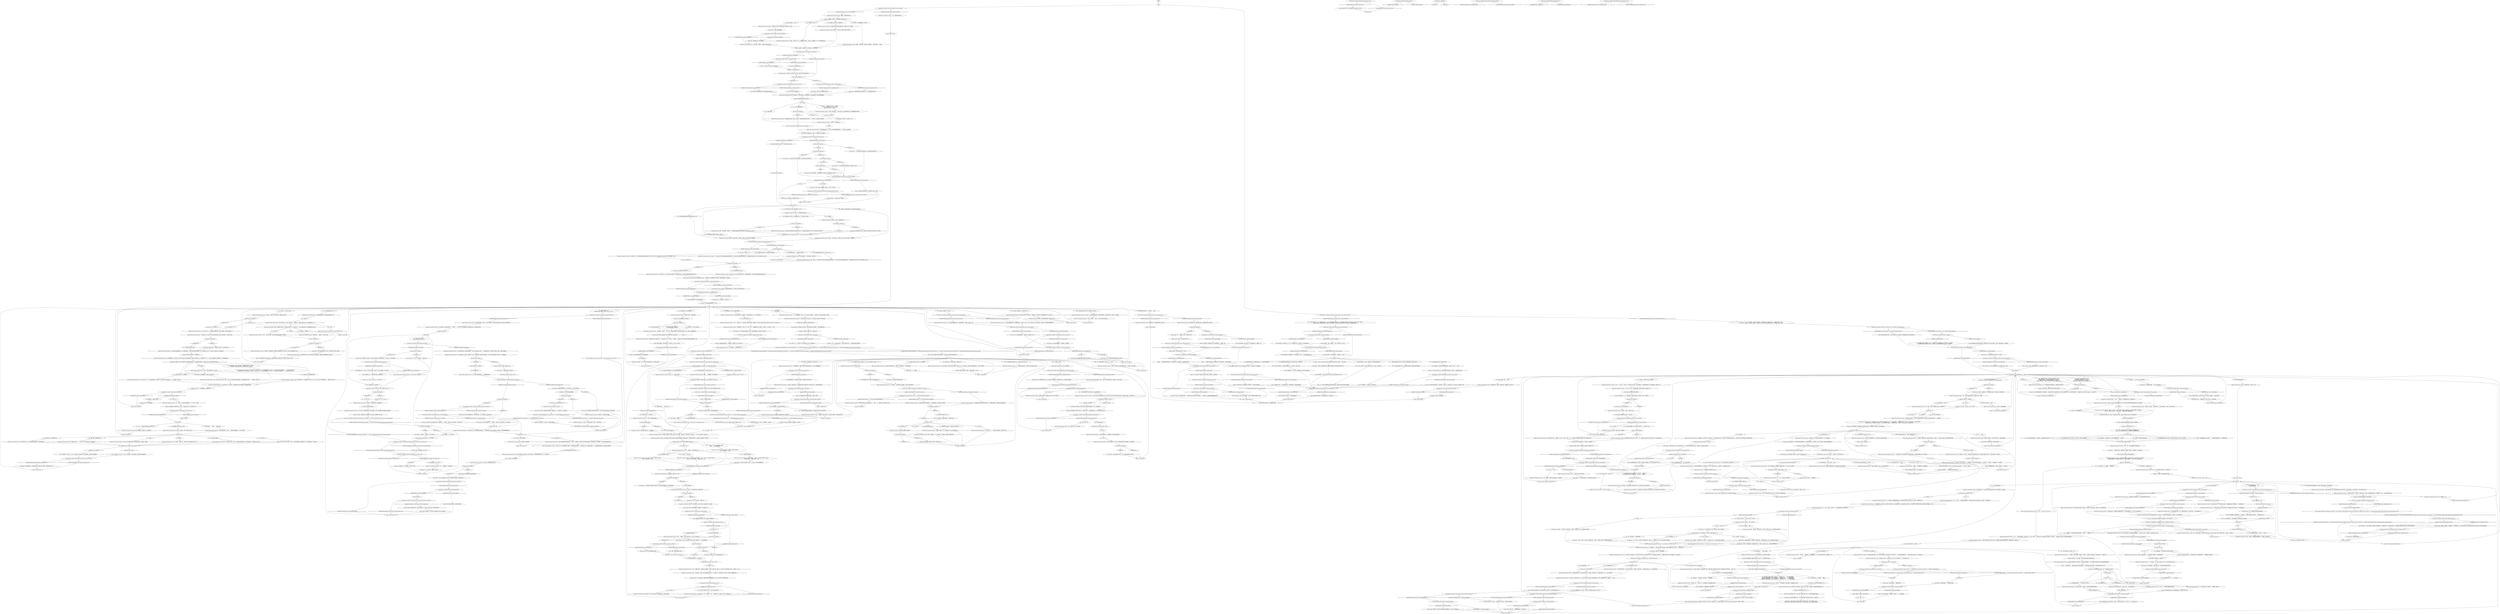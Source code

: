 # WHIRLING F3 / KLAASJE FULL STORY
# 6) hardie confessed, whole story (ruby leader)
#7) drama white (ruby suspect)
# ==================================================
digraph G {
	  0 [label="START"];
	  1 [label="input"];
	  2 [label="Kim Kitsuragi: Variable[\"tc.klaasje_amandou\"]"];
	  3 [label="Variable[\"tc.klaasje_amandou\"]", shape=diamond];
	  4 [label="!(Variable[\"tc.klaasje_amandou\"])", shape=diamond];
	  5 [label="Kim Kitsuragi: Variable[\"whirling.klaasje_viscal_see_window_hint\"]"];
	  6 [label="Variable[\"whirling.klaasje_viscal_see_window_hint\"]", shape=diamond];
	  7 [label="!(Variable[\"whirling.klaasje_viscal_see_window_hint\"])", shape=diamond];
	  8 [label="Rhetoric: 嘘。我听不见她说什么了。"];
	  9 [label="Kim Kitsuragi: “那你为什么*要*浪费我们的时间呢？”"];
	  10 [label="Kim Kitsuragi: Variable[\"XP.detect_compromized_skillset\"]"];
	  11 [label="Variable[\"XP.detect_compromized_skillset\"]", shape=diamond];
	  12 [label="!(Variable[\"XP.detect_compromized_skillset\"])", shape=diamond];
	  13 [label="Volition: 拜托。她明明满口谎言。而且你是知道的。"];
	  14 [label="You: “RCM跟国际道德伦理委员会的关联跟这件事有什么关系？”"];
	  15 [label="Kim Kitsuragi: 直到警督失去了耐性：“我们跟MI之间*有限的合作关系*跟这个有什么关系吗？”"];
	  16 [label="You: “如果你在躲藏，为什么要打给警察？”"];
	  17 [label="You: “你为什么不从这里逃走？事实上——你为什么现在还在这里？”"];
	  18 [label="Jump to: [full story hub]"];
	  19 [label="Klaasje (Miss Oranje Disco Dancer): “晚上11:30到00:15。具体时间我不知道，大概在午夜吧。”"];
	  20 [label="Klaasje (Miss Oranje Disco Dancer): “没有……”她紧张地笑了，牙珠闪闪发亮。"];
	  21 [label="Klaasje (Miss Oranje Disco Dancer): “她说交给她处理。你知道的，她就是专门干这个的。处理各种事情。我帮她把尸体搬到浴室——我们用一条皮带把他拉到了花洒下面。为了把他直起来。”"];
	  22 [label="You: “只是一种直觉——然后呢？”"];
	  23 [label="Klaasje (Miss Oranje Disco Dancer): “差不多是20分钟，没错。露比解释说这样血液就会……你应该知道是怎么回事。”她看向地面，然后抬起头，浅棕色的眼睛跟你的交遇。"];
	  24 [label="Klaasje (Miss Oranje Disco Dancer): 她眨眨眼，没有转移视线。"];
	  25 [label="You: “为什么？”"];
	  26 [label="You: “好吧。我希望你再回答一些问题，小姐。”（总结。）"];
	  27 [label="Jump to: [Untitled hub]"];
	  28 [label="Kim Kitsuragi: Variable[\"whirling.klaasje_drama_bullet_before_avoided\"]"];
	  29 [label="Variable[\"whirling.klaasje_drama_bullet_before_avoided\"]", shape=diamond];
	  30 [label="!(Variable[\"whirling.klaasje_drama_bullet_before_avoided\"])", shape=diamond];
	  31 [label="Jump to: [Klaasje MAIN]"];
	  32 [label="Kim Kitsuragi: Variable[\"whirling.hardie_ruby_came_to_visit\"]"];
	  33 [label="Variable[\"whirling.hardie_ruby_came_to_visit\"]", shape=diamond];
	  34 [label="!(Variable[\"whirling.hardie_ruby_came_to_visit\"])", shape=diamond];
	  35 [label="Drama: 别再盯着她了，说点激动人心又专业的话吧！"];
	  36 [label="Jump to: [whitecheckhastsucceededforonce]"];
	  37 [label="You: “恶毒的女人……”"];
	  38 [label="Klaasje (Miss Oranje Disco Dancer): “好吧，没错——不是的。”她被逼入了绝境。“那不是我的名字。”"];
	  39 [label="Klaasje (Miss Oranje Disco Dancer): “我没有赴约。他们不会*掉以轻心*。”她急着解释到：“我没赴约是因为我怕他们会……对我做些什么。工作完成了——现在我变成了一个不利因素。”"];
	  40 [label="Klaasje (Miss Oranje Disco Dancer): 她点点头。“这是一件很感性的事。我希望这次在这里能更*自我*一些。所以我用了自己的昵称。”"];
	  41 [label="You: “谁给你取的？”"];
	  42 [label="You: 什么也不说。（继续。）"];
	  43 [label="Rhetoric: 她有意停顿了一下。这种尴尬的沉默让她难以忍受。"];
	  44 [label="You: （转向警督。）“金，我们为什么还不*逮捕*她呢？”"];
	  45 [label="Klaasje (Miss Oranje Disco Dancer): “卡拉洁……”她重复到，脸上挂着悲伤的笑容，后背依靠在栏杆上。"];
	  46 [label="Drama: 看见没？！"];
	  47 [label="Half Light: 该死的*心理*游戏！够了！"];
	  48 [label="Kim Kitsuragi: “很好。”他转向她，手铐还握在手里。“你跟这个人——到底是什么关系——才会让你觉得她对你有好感呢？”"];
	  49 [label="Volition: 你突然意识到，这也跟逮捕她几乎没有任何关系……"];
	  50 [label="Klaasje (Miss Oranje Disco Dancer): “我知道这听起来像什么。所以我之前不想告诉你。”她抬起头，眼神与你交汇。“但是她*知道*发生了什么——当我下楼的时候。”"];
	  51 [label="Kim Kitsuragi: “在整个过程中，你有听见或者看见枪手吗？”"];
	  52 [label="Jump to: [about_ruby]"];
	  53 [label="Kim Kitsuragi: Variable[\"inventory.ledger_forms_inspected\"]"];
	  54 [label="Variable[\"inventory.ledger_forms_inspected\"]", shape=diamond];
	  55 [label="!(Variable[\"inventory.ledger_forms_inspected\"])", shape=diamond];
	  56 [label="Klaasje (Miss Oranje Disco Dancer): “*一切*都会变。”她看了看周围。“这座城市，引渡法案……追踪我的人可能会进监狱。或者也许瑞瓦肖……”她陷入沉默。"];
	  57 [label="Klaasje (Miss Oranje Disco Dancer): “我知道，但是……”她不知道该说些什么。"];
	  58 [label="Jump to: [full story hub]"];
	  59 [label="hubsonothingbreaks"];
	  60 [label="Jump to: [full story hub]"];
	  61 [label="You: 没关系的。最好还是别提了。"];
	  62 [label="Reaction Speed: 露比？！"];
	  63 [label="Volition: ……或者你应该把她带到警局？为了保护她的安全。她对你*撒谎*了。而且她有潜逃的风险。"];
	  64 [label="Drama: 谁……什么……天啦，您被骗了！她可能杀了自己的爱人，然后欺骗了所有人！她完全没有*坦白*，她是烟雾，是镜子，是鬼火！\n谁……什么？天啦，您被骗了！她可能杀了自己的爱人，然后欺骗了所有人！她根本不是最*美丽和公正*的女人，她是烟雾，是镜子，是鬼火！"];
	  65 [label="Kim Kitsuragi: Variable[\"whirling.klaasje_empathy_did_something_wrong_in_oranje\"]"];
	  66 [label="Variable[\"whirling.klaasje_empathy_did_something_wrong_in_oranje\"]", shape=diamond];
	  67 [label="!(Variable[\"whirling.klaasje_empathy_did_something_wrong_in_oranje\"])", shape=diamond];
	  68 [label="You: “出什么事了？你做了什么？”"];
	  69 [label="Klaasje (Miss Oranje Disco Dancer): “工业间谍。我加入了一个有意背叛他们的商业团体。我的工作表现很好，好到他们让我再做一次。”"];
	  70 [label="Klaasje (Miss Oranje Disco Dancer): “其实并没有什么用，不是吗？”她几乎要把点燃的香烟吞掉了。她悲伤地望着它。“没有酒把它冲下去可不行……”"];
	  71 [label="Klaasje (Miss Oranje Disco Dancer): “是啊，是个货真价实的*混账*……很疼……”她低下头，香烟烫伤了她的手指。\n“是啊，是个货真价实的*混账*。”她随即又点燃了一支烟。"];
	  72 [label="Klaasje (Miss Oranje Disco Dancer): 她低下头，有些畏缩。香烟烫伤了她的手指。\n“当然。”她随即又点燃了一支烟。"];
	  73 [label="Logic: 我有个理论。她说在她开口之前，露比就*知道*出事了。怎么会呢？楼下那么嘈杂，她不可能听得到枪声……"];
	  74 [label="Klaasje (Miss Oranje Disco Dancer): “嗯，露比说我们楼上聊。我把房间指给她看……我12月份的时候就认识这些人了，他们知道我的处境——我不能留下书面记录。我第一个告诉的人就是露比……”"];
	  75 [label="Visual Calculus: 这跟你的怀疑是一致的——在尸检的时候——关于那个颜色的问题……"];
	  76 [label="Jump to: [full story hub]"];
	  77 [label="Logic: 他是一个军人——他肯定有一支枪。就在附近的什么地方。离她的手很近……"];
	  78 [label="Kim Kitsuragi: 警督斜了你一眼。"];
	  79 [label="Volition: 看看是谁从一千年的梦境之中醒过来了！"];
	  80 [label="Klaasje (Miss Oranje Disco Dancer): “或者……我什么都不知道了。我唯一能做的就是在这里等着。”她看着桌子。"];
	  81 [label="You: “我不这么认为。你为什么要这么做？”"];
	  82 [label="Jump to: [full story hub]"];
	  83 [label="Kim Kitsuragi: IsKimHere()"];
	  84 [label="IsKimHere()", shape=diamond];
	  85 [label="!(IsKimHere())", shape=diamond];
	  86 [label="Kim Kitsuragi: “嗯……”警督撇了你一眼——然后看着门的方向。"];
	  87 [label="Jump to: [Klaasje MAIN]"];
	  88 [label="Encyclopedia: 那*的确是*紧急呼叫台的号码……"];
	  89 [label="Jump to: [whitecheckhastsucceededforonce]"];
	  90 [label="Kim Kitsuragi: IsKimHere()"];
	  91 [label="IsKimHere()", shape=diamond];
	  92 [label="!(IsKimHere())", shape=diamond];
	  93 [label="Kim Kitsuragi: “他们为什么要这么做？”"];
	  94 [label="Kim Kitsuragi: Variable[\"whirling.klaasje_shivers_phasmid_buoy\"]"];
	  95 [label="Variable[\"whirling.klaasje_shivers_phasmid_buoy\"]", shape=diamond];
	  96 [label="!(Variable[\"whirling.klaasje_shivers_phasmid_buoy\"])", shape=diamond];
	  97 [label="Jump to: [Untitled hub (03)]"];
	  98 [label="Jump to: [whitecheckhastsucceededforonce]"];
	  99 [label="Esprit de Corps: 你差点就要说出那个词，随即停住了——警督在离这里28公里远的某个地方，很可能正在阅读监禁*手册*。只有他*知道如何使用*。之后再回来，把这一切告诉金；没有他，你一个人处理不了。"];
	  100 [label="Klaasje (Miss Oranje Disco Dancer): 她沉默了一两秒——似乎在审视自己的确定性。然后，她低声说到……"];
	  101 [label="Jump to: [about_ruby]"];
	  102 [label="You: “你说*喜欢*，是什么意思？”"];
	  103 [label="Kim Kitsuragi: Variable[\"whirling.klaasje_logic_how_did_ruby_know\"]"];
	  104 [label="Variable[\"whirling.klaasje_logic_how_did_ruby_know\"]", shape=diamond];
	  105 [label="!(Variable[\"whirling.klaasje_logic_how_did_ruby_know\"])", shape=diamond];
	  106 [label="Electrochemistry: 她不是很确定。它*就在*床的上面——从那里可以看到各种各样的东西。"];
	  107 [label="Volition: 是她！别再因为她分心了。"];
	  108 [label="Klaasje (Miss Oranje Disco Dancer): “谢谢你。”她摩擦着身体想要暖和一点。“谢谢你。你不会后悔的。”"];
	  109 [label="Kim Kitsuragi: “我会护送你到外面的車里，小姐。”"];
	  110 [label="Klaasje (Miss Oranje Disco Dancer): “我不会的，先生……”她呼出一口气，明显地颤抖着。然后她重新恢复了镇定。"];
	  111 [label="Kim Kitsuragi: 他把手铐收了起来。“没这个必要。我亲自送你去57分局——还会尽我所能地拖延引渡进程。"];
	  112 [label="Kim Kitsuragi: “可能会无限期的拖延下去。不过出于调查的原因，你在那里*会*更安全一些。”他转向你。"];
	  113 [label="Klaasje (Miss Oranje Disco Dancer): “我真*学过*——我还做过卖保险的兼职，而且我真的挺擅长的。然后被银行挑中了。他们叫它，*竞争情报*。”"];
	  114 [label="Kim Kitsuragi: Variable[\"whirling.klaasje_drama_white_failed_once\"]"];
	  115 [label="Variable[\"whirling.klaasje_drama_white_failed_once\"]", shape=diamond];
	  116 [label="!(Variable[\"whirling.klaasje_drama_white_failed_once\"])", shape=diamond];
	  117 [label="Physical Instrument: 等等，等一下，大家——先*等等*。这是干什么？马上让整件事脱离轨道，继续*调查*吧。"];
	  118 [label="Kim Kitsuragi: Variable[\"whirling.barreddoor_physinst_kicked_once\"]"];
	  119 [label="Variable[\"whirling.barreddoor_physinst_kicked_once\"]", shape=diamond];
	  120 [label="!(Variable[\"whirling.barreddoor_physinst_kicked_once\"])", shape=diamond];
	  121 [label="Klaasje (Miss Oranje Disco Dancer): “你是怎么处理问题的？这一切都……”她用恳求的眼神看着你。“*你*是怎么做到的？”"];
	  122 [label="Kim Kitsuragi: IsKimHere()"];
	  123 [label="IsKimHere()", shape=diamond];
	  124 [label="!(IsKimHere())", shape=diamond];
	  125 [label="Volition: 我控制不了这个。*侦查*的需求太强烈。你需要问出来。"];
	  126 [label="Volition: 那个理论有些可疑的地方，但是你还说不清楚。"];
	  127 [label="You: “如果你这么做是为了自卫的话，其实没问题的。”"];
	  128 [label="Klaasje (Miss Oranje Disco Dancer): “我保证我会一直待在这里——晚上也是。在调查过程中，我会*尽我所能*的帮助你，而且六周之后，我*会*出现在41分局。”她重复到。“我保证。”"];
	  129 [label="Empathy: 会议中心……那些生她气的人。她的过去。"];
	  130 [label="Kim Kitsuragi: IsKimHere()"];
	  131 [label="IsKimHere()", shape=diamond];
	  132 [label="!(IsKimHere())", shape=diamond];
	  133 [label="Klaasje (Miss Oranje Disco Dancer): “至于是谁雇佣的我——我不知道。不过*他们*也在追踪我。跟洛斯凯普集团，还有他们在MI的朋友一起。”她重重地吐出一口气。“一旦你进入竞争情报圈，你就没有盟友了。你会变得像核辐射。”"];
	  134 [label="Jump to: [full story hub]"];
	  135 [label="Klaasje (Miss Oranje Disco Dancer): “他很重。我把他推下去，他掉在了地板上——就在那里。”她指向窗户。“他只穿了靴子。我咬紧枕头……为了不让自己尖叫出声，然后跑下楼……”"];
	  136 [label="Klaasje (Miss Oranje Disco Dancer): “他还在地板上。耷拉着。我没办法跟他继续待在一起了。所以我跑下去——离开我的房间。穿过走廊。跑下楼梯。我知道那里会有人。”"];
	  137 [label="Drama: 有时候，您*可能*不善于读懂她，不过这一次，说真的——她在告诉您事情的真相。"];
	  138 [label="Kim Kitsuragi: Variable[\"yard.hanged_empathy_pleasure\"]"];
	  139 [label="Variable[\"yard.hanged_empathy_pleasure\"]", shape=diamond];
	  140 [label="!(Variable[\"yard.hanged_empathy_pleasure\"])", shape=diamond];
	  141 [label="Hand/Eye Coordination: 又命中了。警督看着你——表示确认。"];
	  142 [label="You: 最好不要评论。"];
	  143 [label="Klaasje (Miss Oranje Disco Dancer): 她点点头。"];
	  144 [label="Klaasje (Miss Oranje Disco Dancer): “我说过了，我很抱歉。你还想让我说什么？我已经尽力不撒谎了。因为这样总是不管用。”"];
	  145 [label="Physical Instrument: 她曾经接受过训练。两年，或者是三年的自我防身术？在那身连体裤下面，是一副结实又精瘦的身体……"];
	  146 [label="Rhetoric: 这不是尊重。也许你想在这里加上一句聪明的*反驳*。"];
	  147 [label="Klaasje (Miss Oranje Disco Dancer): “比如什么？”她等待着，浅棕色的眼睛四处游移……掠过地板……飘过你的脸……"];
	  148 [label="Jump to: [IsKimHere()]"];
	  149 [label="Visual Calculus: 你应该看看那扇窗户——重构现场。它就在这里，这么近……"];
	  150 [label="Kim Kitsuragi: Variable[\"whirling.klaasje_liesdetected_call_too_suggestion\"]"];
	  151 [label="Variable[\"whirling.klaasje_liesdetected_call_too_suggestion\"]", shape=diamond];
	  152 [label="!(Variable[\"whirling.klaasje_liesdetected_call_too_suggestion\"])", shape=diamond];
	  153 [label="Shivers: 细长的胳膊转动着浮标，翻转着，像是在检查一颗神奇的八号球，正在试图寻找打开它的方法……"];
	  154 [label="Klaasje (Miss Oranje Disco Dancer): “一个小伙子。那已经是一百年前的事了。”"];
	  155 [label="Drama: 好吧，现在他忙着做别的事去了。我是说修辞。不管怎么说，别听那个家伙的——我们是对的，她是圣洁的。继续。"];
	  156 [label="You: “金，别让她在多说了，马上逮捕她。”（无视她的理论。）"];
	  157 [label="You: “怎么了？”"];
	  158 [label="Savoir Faire: 然后在不被任何人发现的情况下偷偷溜回楼下？那*是*有点可能……"];
	  159 [label="Volition: 就这样吧。我来传唤。金是不会妥协的。"];
	  160 [label="You: “我的确喜欢这种说法……另一个瑞瓦肖。自由。独立。”"];
	  161 [label="Drama: 如果你有疑问，那就给我们说*一个*欺骗的例子吧！只要一个，我们会很乐意改变主意的。"];
	  162 [label="Kim Kitsuragi: “在这之前……”他转向她，手铐还握在手里。“你跟这个人到底是什么关系，让你觉得她对你有好感呢？”"];
	  163 [label="Electrochemistry: 不，等等！看看她！牙齿像珍珠，脸庞像鹅卵石——她看起来就像一个20多岁的电影明星。你几乎能看见她在那些自动多色印刷品。露比货車里的那些海报……"];
	  164 [label="You: “我做好选择了。”（决定怎么处置她。）"];
	  165 [label="Klaasje (Miss Oranje Disco Dancer): “你要对联盟国政府负责——引申开来，就是*国际道德伦理委员会*……”她伸手去拿一支新的香烟。"];
	  166 [label="Kim Kitsuragi: Variable[\"XP.detect_compromized_skillset\"]"];
	  167 [label="Variable[\"XP.detect_compromized_skillset\"]", shape=diamond];
	  168 [label="!(Variable[\"XP.detect_compromized_skillset\"])", shape=diamond];
	  169 [label="Klaasje (Miss Oranje Disco Dancer): 年轻女子看着香烟——满脸哀愁。它几乎快要熄灭了。"];
	  170 [label="Kim Kitsuragi: Variable[\"whirling.klaasje_logic_high\"]"];
	  171 [label="Variable[\"whirling.klaasje_logic_high\"]", shape=diamond];
	  172 [label="!(Variable[\"whirling.klaasje_logic_high\"])", shape=diamond];
	  173 [label="Jump to: [IsKimHere()]"];
	  174 [label="Kim Kitsuragi: “不——还不行。”他转向女子。“*露比*是谁？”"];
	  175 [label="Kim Kitsuragi: Variable[\"whirling.klaasje_ruby_leader\"]"];
	  176 [label="Variable[\"whirling.klaasje_ruby_leader\"]", shape=diamond];
	  177 [label="!(Variable[\"whirling.klaasje_ruby_leader\"])", shape=diamond];
	  178 [label="Jump to: [You: \"\"Before we continue -- who is Ruby?\"\"]"];
	  179 [label="Suggestion: 这可能是一次*欲望*谋杀。也许是出于妒忌？"];
	  180 [label="You: “你对我们*撒谎*了，小姐。”"];
	  181 [label="You: “你看起来一点也不吃惊。你早就预料到了。”"];
	  182 [label="Klaasje (Miss Oranje Disco Dancer): “我知道。但是这里的人——他们不会这么看。而且如果我要待在这里，我就需要跟他们好好相处。”"];
	  183 [label="Kim Kitsuragi: IsKimHere()"];
	  184 [label="IsKimHere()", shape=diamond];
	  185 [label="!(IsKimHere())", shape=diamond];
	  186 [label="Kim Kitsuragi: IsKimHere()"];
	  187 [label="IsKimHere()", shape=diamond];
	  188 [label="!(IsKimHere())", shape=diamond];
	  189 [label="Kim Kitsuragi: “如果他们找到你了会怎么样？”"];
	  190 [label="Kim Kitsuragi: “你*到底*做了什么？”"];
	  191 [label="Klaasje (Miss Oranje Disco Dancer): “我没有。”她耸耸肩。“那*你*又是怎么活下去的？”"];
	  192 [label="Kim Kitsuragi: “没事。”他记下笔记。“你喝醉了吗？”"];
	  193 [label="Kim Kitsuragi: Variable[\"XP.determine_victims_ethnicity\"]  or  Variable[\"XP.determine_victims_age\"]"];
	  194 [label="Variable[\"XP.determine_victims_ethnicity\"]  or  Variable[\"XP.determine_victims_age\"]", shape=diamond];
	  195 [label="!(Variable[\"XP.determine_victims_ethnicity\"]  or  Variable[\"XP.determine_victims_age\"])", shape=diamond];
	  196 [label="Klaasje (Miss Oranje Disco Dancer): “大概过了半个小时，露比和提图斯一起回来了。那时候我已经把他收拾好了，他们把他搬了出去。我知道他们要做什么——让他看起来像是被绞死的。露比说他们会处理好的。”"];
	  197 [label="Klaasje (Miss Oranje Disco Dancer): “是的。”"];
	  198 [label="Jump to: [full story hub]"];
	  199 [label="Drama: 谁告诉您这些是*谎言*的？她只是被您在警察工作中使用的深奥艺术给弄糊涂了。"];
	  200 [label="Klaasje (Miss Oranje Disco Dancer): “我不知道。从那之后我就没有见过她了。”"];
	  201 [label="Klaasje (Miss Oranje Disco Dancer): “周四晚上。很晚了。应该是12点之后。”"];
	  202 [label="Klaasje (Miss Oranje Disco Dancer): “但是我还知道打电话的*时间*啊！”她吸了一口气。“我知道自己之前对你没有100%的诚实，警官。但是现在我*会的*。”"];
	  203 [label="Half Light: 再收紧一点。你抓到她了。"];
	  204 [label="Klaasje (Miss Oranje Disco Dancer): “什么？”她的指甲紧张地敲击着铁护栏。冷金属的声音在风中回荡。"];
	  205 [label="You: “我早该猜到的。你看起来不像奥兰治人。”"];
	  206 [label="You: “我还会继续叫你卡拉洁。”（继续。）"];
	  207 [label="You: “你有潜逃风险——而且我已经说过，你是凶杀案调查的*嫌疑人*，还记得吗？”"];
	  208 [label="Klaasje (Miss Oranje Disco Dancer): “没有。”"];
	  209 [label="Klaasje (Miss Oranje Disco Dancer): “不。”她耸耸肩。“不——她为什么要这么对自己？不，我只记得你告诉过我，而且……”"];
	  210 [label="Kim Kitsuragi: Variable[\"jam.abandoned_seen_posters\"]  and  (Variable[\"whirling.modifer_hardies_eight_hardie_missing_smuggler_minus1_weirdone\"]  or  Variable[\"whirling.modifer_hardies_eight_hardie_missing_smuggler_minus2\"])"];
	  211 [label="Variable[\"jam.abandoned_seen_posters\"]  and  (Variable[\"whirling.modifer_hardies_eight_hardie_missing_smuggler_minus1_weirdone\"]  or  Variable[\"whirling.modifer_hardies_eight_hardie_missing_smuggler_minus2\"])", shape=diamond];
	  212 [label="!(Variable[\"jam.abandoned_seen_posters\"]  and  (Variable[\"whirling.modifer_hardies_eight_hardie_missing_smuggler_minus1_weirdone\"]  or  Variable[\"whirling.modifer_hardies_eight_hardie_missing_smuggler_minus2\"]))", shape=diamond];
	  213 [label="Klaasje (Miss Oranje Disco Dancer): “*不过*……”她的声音变得嘶哑。“虽然发生了这一切，长官，请求你……这是个卑劣世界，我知道自己也是个卑劣的人，我知道的……”她双手握拳，慢慢地，捏碎了还握在手里的香烟。"];
	  214 [label="Kim Kitsuragi: Variable[\"XP.detect_compromized_skillset\"]"];
	  215 [label="Variable[\"XP.detect_compromized_skillset\"]", shape=diamond];
	  216 [label="!(Variable[\"XP.detect_compromized_skillset\"])", shape=diamond];
	  217 [label="Visual Calculus: 光线折射出去。她掏出自己的打火机。"];
	  218 [label="Untitled hub"];
	  219 [label="Kim Kitsuragi: 警督记下笔记。"];
	  220 [label="Kim Kitsuragi: Variable[\"XP.detect_compromized_skillset\"]"];
	  221 [label="Variable[\"XP.detect_compromized_skillset\"]", shape=diamond];
	  222 [label="!(Variable[\"XP.detect_compromized_skillset\"])", shape=diamond];
	  223 [label="Kim Kitsuragi: Variable[\"whirling.klaasje_pi_wait\"]"];
	  224 [label="Variable[\"whirling.klaasje_pi_wait\"]", shape=diamond];
	  225 [label="!(Variable[\"whirling.klaasje_pi_wait\"])", shape=diamond];
	  226 [label="Volition: 这是个不祥的预兆——你相信了她的理论而且还被牵着鼻子走。要小心这个叫逻辑的家伙。"];
	  227 [label="Klaasje (Miss Oranje Disco Dancer): “她可能是从那里上来的，然后从这里开枪，就在我现在的位置。外面太黑了，我不可能看见她的。”"];
	  228 [label="Authority: 不要逮捕她。再把她逼的更紧一点，然后放过她。关于露比的那套理论已经很可靠了。（而且她还那么漂亮。）"];
	  229 [label="Kim Kitsuragi: Variable[\"whirling.klaasje_time_for_questions_route\"]"];
	  230 [label="Variable[\"whirling.klaasje_time_for_questions_route\"]", shape=diamond];
	  231 [label="!(Variable[\"whirling.klaasje_time_for_questions_route\"])", shape=diamond];
	  232 [label="Kim Kitsuragi: “没事的。你自己能说多少就说多少。”他在等她继续。"];
	  233 [label="Kim Kitsuragi: IsKimHere()"];
	  234 [label="IsKimHere()", shape=diamond];
	  235 [label="!(IsKimHere())", shape=diamond];
	  236 [label="Electrochemistry: 好主意。让自己清醒。你也应该让*你的*头脑清醒一点……进入他的思维模式。"];
	  237 [label="Kim Kitsuragi: Variable[\"whirling.klaasje_full_reaction_ruby\"]"];
	  238 [label="Variable[\"whirling.klaasje_full_reaction_ruby\"]", shape=diamond];
	  239 [label="!(Variable[\"whirling.klaasje_full_reaction_ruby\"])", shape=diamond];
	  240 [label="Jump to: [whirling.klaasje_full_volition_arrest]"];
	  241 [label="You: “那你为什么*要*浪费我的时间呢？如果你知道我会查出来的话。”"];
	  242 [label="Kim Kitsuragi: IsAfternoon()"];
	  243 [label="IsAfternoon()", shape=diamond];
	  244 [label="!(IsAfternoon())", shape=diamond];
	  245 [label="You: “告诉我*到底*发生了什么。”"];
	  246 [label="Kim Kitsuragi: “头目？什么头目？”"];
	  247 [label="You: “那个神秘的幻象是对的。他在享受死亡的那一刻。”"];
	  248 [label="Jump to: [Untitled hub (02)]"];
	  249 [label="Reaction Speed: 等等——哈迪兄弟说她上周去见过他们。格伦还有……"];
	  250 [label="Klaasje (Miss Oranje Disco Dancer): “我觉得瑞瓦肖的警官对这种事情会更开明一些。”她看着你的眼睛。“特别是你自己承认吸毒的时候。”"];
	  251 [label="Jump to: [Untitled hub]"];
	  252 [label="You: “可能没有。”"];
	  253 [label="Klaasje (Miss Oranje Disco Dancer): “他朝他身上扔石头已经整整*三天*了。我能听见那个*砰*，*砰*的声音……”她摇摇头。“所以我报了警。我真心希望这不是我在瑞瓦肖做的最后一件事。”"];
	  254 [label="Klaasje (Miss Oranje Disco Dancer): 她默默地点点头。她甚至都没有抽烟，只是端起那杯冷咖啡，捧在手中。"];
	  255 [label="Kim Kitsuragi: Variable[\"whirling.replaced_viscal_success_read\"]"];
	  256 [label="Variable[\"whirling.replaced_viscal_success_read\"]", shape=diamond];
	  257 [label="!(Variable[\"whirling.replaced_viscal_success_read\"])", shape=diamond];
	  258 [label="Kim Kitsuragi: IsKimHere()"];
	  259 [label="IsKimHere()", shape=diamond];
	  260 [label="!(IsKimHere())", shape=diamond];
	  261 [label="Kim Kitsuragi: Variable[\"XP.detect_compromized_skillset\"]"];
	  262 [label="Variable[\"XP.detect_compromized_skillset\"]", shape=diamond];
	  263 [label="!(Variable[\"XP.detect_compromized_skillset\"])", shape=diamond];
	  264 [label="Klaasje (Miss Oranje Disco Dancer): “我没有……”她眯起眼睛。“你是怎么知道的？”"];
	  265 [label="You: 她说那通电话是她打的，我记得曾经怀疑过这一点。就是打给警察的那通。"];
	  266 [label="Drama: 煽动性言论！它根本就不是我们聪明的顾问，它是白痴！这个是。下一个也是。"];
	  267 [label="Drama: 您的偏执并不吸引人。她一直都是有问必答，而您却像头蠢驴一言不发地盯着她的脸！"];
	  268 [label="Kim Kitsuragi: Variable[\"whirling.klaasje_empathy_fear_call_defending\"]"];
	  269 [label="Variable[\"whirling.klaasje_empathy_fear_call_defending\"]", shape=diamond];
	  270 [label="!(Variable[\"whirling.klaasje_empathy_fear_call_defending\"])", shape=diamond];
	  271 [label="You: “你可能根本不是37年的奥兰治小姐，对吗？”"];
	  272 [label="Klaasje (Miss Oranje Disco Dancer): “它没用了。”"];
	  273 [label="Electrochemistry: 当然了——她看起来完全不像是奥兰治女性。她……"];
	  274 [label="You: “他是谁？”"];
	  275 [label="Empathy: 对于她来说，做好背叛的准备并不容易。"];
	  276 [label="Electrochemistry: 她的意思是——性？"];
	  277 [label="Kim Kitsuragi: “我不明白。”他转向她，手铐还握在手里。“你跟这个人到底是什么关系，让你觉得她对你有好感呢？”"];
	  278 [label="Klaasje (Miss Oranje Disco Dancer): “是的。”她点点头。"];
	  279 [label="You: “我也觉得难以置信。”"];
	  280 [label="Volition: 这家伙不听话。你快让这个多面鬼醒醒——用武力--如果你还想对她施加压力的话。"];
	  281 [label="Physical Instrument: 呃，那就真是见鬼了！我们对这个世界的了解又多了一件！"];
	  282 [label="Logic: 也许是那个露比在掩饰自己？那个私刑其实是为*她*打的掩护——而且她还组织兄弟去干的？"];
	  283 [label="Jump to: [arresting]"];
	  284 [label="You: “我也*做不到*。”"];
	  285 [label="Klaasje (Miss Oranje Disco Dancer): “你懂了。”刚点燃的香烟差不多已经被她吞下去了，她悲伤地看着它。“战士的道路。”"];
	  286 [label="Inland Empire: 她已经身陷囹圄了。因为发生的事情。而且她永远也不打算离开。就算在他死后也是一样。"];
	  287 [label="Reaction Speed: *我们继续吧*，你在说什么。你忘记怎么当警察了吗？这次调查里出现了一个新角色——马上改变问题啊！"];
	  288 [label="Kim Kitsuragi: Variable[\"whirling.hardie_drugtrade_eight_is_trafficer\"]  or  Variable[\"whirling.hardies_logic_scan_room_missing_hardie\"]"];
	  289 [label="Variable[\"whirling.hardie_drugtrade_eight_is_trafficer\"]  or  Variable[\"whirling.hardies_logic_scan_room_missing_hardie\"]", shape=diamond];
	  290 [label="!(Variable[\"whirling.hardie_drugtrade_eight_is_trafficer\"]  or  Variable[\"whirling.hardies_logic_scan_room_missing_hardie\"])", shape=diamond];
	  291 [label="Kim Kitsuragi: Variable[\"whirling.klaasje_emp_or_rhet_analyze_kim\"]"];
	  292 [label="Variable[\"whirling.klaasje_emp_or_rhet_analyze_kim\"]", shape=diamond];
	  293 [label="!(Variable[\"whirling.klaasje_emp_or_rhet_analyze_kim\"])", shape=diamond];
	  294 [label="Visual Calculus: 是的——你能看见玻璃在你眼角的余光中闪闪发光……"];
	  295 [label="Jump to: [full story hub]"];
	  296 [label="Logic: 其实——这起凶杀案确实跟她*有一点*关系。"];
	  297 [label="You: “好吧。我需要你留在这里，小姐。暂时。”（完全退下。）"];
	  298 [label="Kim Kitsuragi: IsMorning()"];
	  299 [label="IsMorning()", shape=diamond];
	  300 [label="!(IsMorning())", shape=diamond];
	  301 [label="You: “是不是跟你提到的那些人有关，那些*生你气*的人？”"];
	  302 [label="You: “我知道自己是什么意思——我想说的就是*假小子*，你觉得有什么问题吗？”"];
	  303 [label="Klaasje (Miss Oranje Disco Dancer): “那样确实能行，没错。”她几乎要把点燃的香烟吞掉了。她悲伤地望着它。"];
	  304 [label="You: “你确定这不是你编的吗？”"];
	  305 [label="Klaasje (Miss Oranje Disco Dancer): 她扔掉烟蒂，随即又点燃了一支烟。"];
	  306 [label="Kim Kitsuragi: IsKimHere()"];
	  307 [label="IsKimHere()", shape=diamond];
	  308 [label="!(IsKimHere())", shape=diamond];
	  309 [label="You: 最好不要。"];
	  310 [label="You: “我以为哈迪兄弟的头目是哈迪。”"];
	  311 [label="Kim Kitsuragi: “为了制造出跟绞刑一样的铁青色？”"];
	  312 [label="Empathy: 你是对的。他*确实*很享受死亡的那一刻。"];
	  313 [label="Klaasje (Miss Oranje Disco Dancer): “当我听到玻璃碎裂的时候，这是我脑子里想到的第一件事。”"];
	  314 [label="Jump to: [You: \"\"Then what happened?\"\"]"];
	  315 [label="Klaasje (Miss Oranje Disco Dancer): “听到这个我很难过。他们肯定会说是处于挫败，或者压力之下吧。他们不是认真的。事情发生之后我跟他们聊过——*没有人*牵扯到我。”"];
	  316 [label="You: “欲望会让人*发疯*……”"];
	  317 [label="Klaasje (Miss Oranje Disco Dancer): “不。我明确跟他说过，跟我在一起的时候不要把武器带在身上。他只穿了那套愚蠢的盔甲……”"];
	  318 [label="Kim Kitsuragi: Variable[\"whirling.klaasje_avoided_bullet\"]"];
	  319 [label="Variable[\"whirling.klaasje_avoided_bullet\"]", shape=diamond];
	  320 [label="!(Variable[\"whirling.klaasje_avoided_bullet\"])", shape=diamond];
	  321 [label="Klaasje (Miss Oranje Disco Dancer): “因为我现在很有压力。”她的嘴唇紧闭，脚上的肌肉也紧绷起来。"];
	  322 [label="Kim Kitsuragi: IsKimHere()"];
	  323 [label="IsKimHere()", shape=diamond];
	  324 [label="!(IsKimHere())", shape=diamond];
	  325 [label="Klaasje (Miss Oranje Disco Dancer): “因为我是个*白痴*。”答案来的很快。"];
	  326 [label="Suggestion: 别这么*偏执*，老兄。这样不太符合你警官的身份——而且还会让你流汗。"];
	  327 [label="Klaasje (Miss Oranje Disco Dancer): “上周。安格斯和提图斯的兄弟——好像是叫提布斯——处理的。”她抽了一口烟。"];
	  328 [label="Untitled hub"];
	  329 [label="Volition: 控制住自己，哪怕只有这一次，行吗——试着忽视*两性关系*上的放荡行为，做好你的警察工作。"];
	  330 [label="Drama: 这位*淑女*不懂这些——弹道学和战争武器什么的。她这么年轻，而且这么纤弱。"];
	  331 [label="You: “任何人都可能知道那个号码。而且那个人还咳嗽了一声——这意味不了什么。”"];
	  332 [label="You: “你自己承认了！”"];
	  333 [label="Shivers: 起风了。你后背的毛发也立了起来。在西边的某个地方，小气泡从漂浮在水中的塑料球中升起——那是锈蚀，在海中浸泡太久的颜色。"];
	  334 [label="Conceptualization: 这是不是意味着*卡拉洁*是一个缩写词？代表卡特琳·艾拉洁？"];
	  335 [label="Klaasje (Miss Oranje Disco Dancer): “我是的。”她的笑容有些颤抖。“他们永远也无法夺走我的饰带和权杖。”"];
	  336 [label="Kim Kitsuragi: Variable[\"whirling.klaasje_miss_age_fourteen\"]"];
	  337 [label="Variable[\"whirling.klaasje_miss_age_fourteen\"]", shape=diamond];
	  338 [label="!(Variable[\"whirling.klaasje_miss_age_fourteen\"])", shape=diamond];
	  339 [label="Conceptualization: 昵称——谁给你这个昵称的，卡拉洁？"];
	  340 [label="You: 我不在乎。"];
	  341 [label="Conceptualization: 有人很生气……她遇到麻烦了。"];
	  342 [label="Savoir Faire: ……但是根本无处可去。两层高的楼，下面就是广场的地砖——如果她可以，之前就已经跑了。"];
	  343 [label="Kim Kitsuragi: “你骗了她？”警督眯起眼睛。"];
	  344 [label="Logic: 这是一套很熟悉的理论。你也想过，还记得吗？会不会是露比在掩饰自己？那个私刑……"];
	  345 [label="Kim Kitsuragi: Variable[\"whirling.klaasje_logic_knows_who_peephole\"]"];
	  346 [label="Variable[\"whirling.klaasje_logic_knows_who_peephole\"]", shape=diamond];
	  347 [label="!(Variable[\"whirling.klaasje_logic_knows_who_peephole\"])", shape=diamond];
	  348 [label="Jump to: [full story hub]"];
	  349 [label="You: “好吧。再告诉我一件事。”（继续。）"];
	  350 [label="Klaasje (Miss Oranje Disco Dancer): “是的，当然了。她来过这里很多次，用环形天线架设私人电台。她以前会上来这里，跟我一起在屋顶上喝酒。在一切变的……奇怪之前。”"];
	  351 [label="Reaction Speed: 她知道些什么！"];
	  352 [label="You: “那还真是……”（摇摇头。）“不容易处理啊。”"];
	  353 [label="Kim Kitsuragi: Variable[\"auto.is_raining\"]"];
	  354 [label="Variable[\"auto.is_raining\"]", shape=diamond];
	  355 [label="!(Variable[\"auto.is_raining\"])", shape=diamond];
	  356 [label="Shivers: 在她周围——气压下降了。不久之后，天就会变黑。雨会降落。空气会流动地更快，在她脚下的箱子周围盘旋……"];
	  357 [label="Jump to: [full story hub]"];
	  358 [label="Logic: 这跟提图斯·哈迪的证词并不吻合。他说她比平常要更嗨一些。"];
	  359 [label="Klaasje (Miss Oranje Disco Dancer): “当然。”她点点头，放松了自己的双手。"];
	  360 [label="Kim Kitsuragi: Variable[\"whirling.klaasje_logic_kim_goes_away_if_arrest\"]"];
	  361 [label="Variable[\"whirling.klaasje_logic_kim_goes_away_if_arrest\"]", shape=diamond];
	  362 [label="!(Variable[\"whirling.klaasje_logic_kim_goes_away_if_arrest\"])", shape=diamond];
	  363 [label="Jump to: [Untitled hub (02)]"];
	  364 [label="You: 现在不行……"];
	  365 [label="Half Light: 现在她开始害怕了。害怕你——还有楼下那群人。所有一切。"];
	  366 [label="Reaction Speed: 有*一点*奇怪……处于那种压力之下的时候，人们通常没办法保持镇定。"];
	  367 [label="Composure: 就像那样。没有抵抗——她耷拉着肩膀，脚伸的又长又直。"];
	  368 [label="Reaction Speed: 短暂地回头望了一眼大海——正如她一遍又一遍做的那样。"];
	  369 [label="Klaasje (Miss Oranje Disco Dancer): “我觉得你是想说*婊子*吧。”"];
	  370 [label="You: “这就是奥兰治给你留下了*不好的回忆*的部分原因吗？”"];
	  371 [label="Klaasje (Miss Oranje Disco Dancer): “一家更大的公司——你真的，真的不应该去招惹的那种。我拿走了他们的账本——20年的会计记录。”"];
	  372 [label="Klaasje (Miss Oranje Disco Dancer): “是啊。该死的洛洛爸爸想杀了我。”她笑了。"];
	  373 [label="Rhetoric: 她的语速很快。好像她已经说过了上百次——对她自己说的吗？为了能习惯这个想法？"];
	  374 [label="You: “我喝酒。”"];
	  375 [label="You: “我是个警察。我做的事都是*对的*。”"];
	  376 [label="You: “我就是尽可能地抽烟。”"];
	  377 [label="Klaasje (Miss Oranje Disco Dancer): “哦……”她看着它，赶忙把烟蒂扔到了一旁。"];
	  378 [label="Kim Kitsuragi: Variable[\"XP.detect_compromized_skillset\"]"];
	  379 [label="Variable[\"XP.detect_compromized_skillset\"]", shape=diamond];
	  380 [label="!(Variable[\"XP.detect_compromized_skillset\"])", shape=diamond];
	  381 [label="Volition: 你*知道*是怎么回事。"];
	  382 [label="You: “我就知道——他下体的颜色看起来很模糊。”"];
	  383 [label="You: “毒品是你们的关系中*不可或缺*的一部分。也许它们也促成了这个结果？”"];
	  384 [label="Kim Kitsuragi: Variable[\"TASK.ballistics_analysis_done\"]"];
	  385 [label="Variable[\"TASK.ballistics_analysis_done\"]", shape=diamond];
	  386 [label="!(Variable[\"TASK.ballistics_analysis_done\"])", shape=diamond];
	  387 [label="Klaasje (Miss Oranje Disco Dancer): “我不知道。他的朋友有步枪，也许是那群疯子做的？联盟军有步枪。我不是军火专家——而且我也没朝他开枪。”"];
	  388 [label="You: 什么也不说。"];
	  389 [label="Jump to: [Untitled hub]"];
	  390 [label="You: 这只是一个主张：这么骇人的直白下面*是不是*隐瞒了某种不那么感性，但却更……*违法*的东西？"];
	  391 [label="Rhetoric: 谁，我吗？这位女士是个圣人，她抽烟的样子是那么地高雅。别死盯着了，你看起来就像个智障。"];
	  392 [label="Drama: 欢迎来到清醒俱乐部，老兄。"];
	  393 [label="You: “现在全都是谎言了，是吗？”"];
	  394 [label="Klaasje (Miss Oranje Disco Dancer): “好吧。”她的声音突然变得沙哑——好像脖子上套了一根绳索。"];
	  395 [label="Klaasje (Miss Oranje Disco Dancer): 她点点头。“一份假护照还有签证。我的雇主给的。我甚至都不能用它们。我的雇主可能泄露了那个名字来伤害我。”"];
	  396 [label="Kim Kitsuragi: IsKimHere()"];
	  397 [label="IsKimHere()", shape=diamond];
	  398 [label="!(IsKimHere())", shape=diamond];
	  399 [label="Drama: 是您这么说的！不过请给我们举出一个撒谎的例子——只要*一个*。"];
	  400 [label="You: “好吧，我不纠结了。”"];
	  401 [label="You: “我不知道这是怎么一回事。”"];
	  402 [label="Drama: 当然了，大人。"];
	  403 [label="You: “两个月后会有什么变化？或者一个月？”"];
	  404 [label="Drama: 天啦，她也开始玩弄他了！就像摆弄一把小提琴，大人……谁又能知道呢？"];
	  405 [label="Volition: 这是她的最后一张牌。她已经没什么可以说的了。最后的决定权在你手上——只有你一个人，站在心灵的王座上。"];
	  406 [label="Drama: 她已经准备好背水一战。要来了。"];
	  407 [label="Klaasje (Miss Oranje Disco Dancer): 她的脸庞在抽搐，露出了一个痛苦的微笑。“然后我就完蛋了。白白送死。这起凶杀案跟我一点关系都没有。”"];
	  408 [label="Conceptualization: 送死？有人在追她？*国际道德伦理委员会*的人？这跟什么奥兰治文学根本没关系！"];
	  409 [label="Empathy: 那个可以等一下。看着她的眼睛——还有更多东西。"];
	  410 [label="Jump to: [full story hub]"];
	  411 [label="Kim Kitsuragi: IsKimHere()"];
	  412 [label="IsKimHere()", shape=diamond];
	  413 [label="!(IsKimHere())", shape=diamond];
	  414 [label="Logic: 他们破坏了尸体，伪造死因。"];
	  415 [label="Kim Kitsuragi: Variable[\"yard.hanged_autopsy_treatment_hub_reached\"]"];
	  416 [label="Variable[\"yard.hanged_autopsy_treatment_hub_reached\"]", shape=diamond];
	  417 [label="!(Variable[\"yard.hanged_autopsy_treatment_hub_reached\"])", shape=diamond];
	  418 [label="Drama: 连那通该死的电话可能都不是她打的。而且她的名字也不叫卡拉洁·阿曼多——她为什么要说出真名呢？马上逮捕她！"];
	  419 [label="Kim Kitsuragi: Variable[\"tc.sam_bo\"]"];
	  420 [label="Variable[\"tc.sam_bo\"]", shape=diamond];
	  421 [label="!(Variable[\"tc.sam_bo\"])", shape=diamond];
	  422 [label="Kim Kitsuragi: Variable[\"whirling.klaasje_half_tiger\"]"];
	  423 [label="Variable[\"whirling.klaasje_half_tiger\"]", shape=diamond];
	  424 [label="!(Variable[\"whirling.klaasje_half_tiger\"])", shape=diamond];
	  425 [label="Volition: 不，这样不好。正好相反。这会让她支配你的……"];
	  426 [label="Klaasje (Miss Oranje Disco Dancer): “她对我有些*好感*——自从我在楼下见到她和哈迪兄弟之后。她对自己想要什么一直很坦率……”"];
	  427 [label="You: “好吧。露比的事就到这里。”（总结。）\n“露比的事先说到这里。”"];
	  428 [label="You: “再说说你和露比的事吧。”"];
	  429 [label="You: “这个理由还不够好。”"];
	  430 [label="the_law_jaw"];
	  431 [label="Jump to: [Reaction Speed: \"Briefly glancing over her shoulder...\"]"];
	  432 [label="You: “你跑下楼之后发生了什么？”\n“继续说你跑下楼之后的事吧。处理了尸体之后，你做了什么？”"];
	  433 [label="Kim Kitsuragi: IsKimHere()"];
	  434 [label="IsKimHere()", shape=diamond];
	  435 [label="!(IsKimHere())", shape=diamond];
	  436 [label="You: “明白了。”"];
	  437 [label="You: “他们罪有应得。等我当上国王的时候，这家储蓄银行会成为第一个倒霉蛋。”\n“他们罪有应得。等我当上国王的时候，洛洛爸爸会成为第一个倒霉蛋。”"];
	  438 [label="Klaasje (Miss Oranje Disco Dancer): “那就是靠讨价还价了……”她抽了一口烟。“我也会这么做。并不是很有效果。”"];
	  439 [label="Shivers: 在她周围——气压下降了。不久之后，天就会变黑。空气会流动地更快，在她脚下的箱子周围盘旋……"];
	  440 [label="You: （只是点头）“为了报告，我还需要问一些问题。”\n（只是点头。）“我们需要更多细节。”"];
	  441 [label="Klaasje (Miss Oranje Disco Dancer): “我没有对你撒谎……”她低下头，有些畏缩。香烟烫伤了她的手指。\n“我没有对你撒谎……”她随即又点燃了一支烟。"];
	  442 [label="Kim Kitsuragi: Variable[\"whirling.klaasje_logic_how_did_ruby_know\"]"];
	  443 [label="Variable[\"whirling.klaasje_logic_how_did_ruby_know\"]", shape=diamond];
	  444 [label="!(Variable[\"whirling.klaasje_logic_how_did_ruby_know\"])", shape=diamond];
	  445 [label="You: “好吧，我们继续。之后呢？”\n“*现在*我们继续吧。之后发生了什么？”"];
	  446 [label="Kim Kitsuragi: “我们*完全*漏掉破坏的事了。看来你及时赶到了。是什么时候做的——死后20分钟吗？”"];
	  447 [label="Electrochemistry: 每当毒品卷入其中的时候，总会发生各种各样*疯狂*的事情……甜美又甜蜜的毒品啊。"];
	  448 [label="Kim Kitsuragi: Variable[\"XP.detect_compromized_skillset\"]  and  Variable[\"whirling.klaasje_half_light_murdered_him\"]  or  Variable[\"whirling.klaasje_elchem_drugs_involved\"]  or  Variable[\"whirling.klaasje_logic_serviceman_gun_around\"]"];
	  449 [label="Variable[\"XP.detect_compromized_skillset\"]  and  Variable[\"whirling.klaasje_half_light_murdered_him\"]  or  Variable[\"whirling.klaasje_elchem_drugs_involved\"]  or  Variable[\"whirling.klaasje_logic_serviceman_gun_around\"]", shape=diamond];
	  450 [label="!(Variable[\"XP.detect_compromized_skillset\"]  and  Variable[\"whirling.klaasje_half_light_murdered_him\"]  or  Variable[\"whirling.klaasje_elchem_drugs_involved\"]  or  Variable[\"whirling.klaasje_logic_serviceman_gun_around\"])", shape=diamond];
	  451 [label="Klaasje (Miss Oranje Disco Dancer): “我的工作——他们不可能不经过训练就把你派出去的。企业安全是一回事。但我也不是训练过的萨拳拳手，在健身房之外的地方，我根本用不着它。”"];
	  452 [label="Kim Kitsuragi: Variable[\"whirling.klaasje_physinst_self_defence_training\"]"];
	  453 [label="Variable[\"whirling.klaasje_physinst_self_defence_training\"]", shape=diamond];
	  454 [label="!(Variable[\"whirling.klaasje_physinst_self_defence_training\"])", shape=diamond];
	  455 [label="Klaasje (Miss Oranje Disco Dancer): “上周。安格斯和提图斯的兄弟——好像是叫提布斯——处理的。”她抽了一口烟。“我告诉过你，我是个可怕的女孩。我告诉过你，我周围的东西都会被破坏。”"];
	  456 [label="Kim Kitsuragi: “我们需要带着这些问题去找哈迪兄弟。”"];
	  457 [label="Klaasje (Miss Oranje Disco Dancer): 她默默地点点头，然后端起那杯冷咖啡，捧在手中。"];
	  458 [label="Jump to: [full story hub]"];
	  459 [label="Kim Kitsuragi: Variable[\"XP.detect_compromized_skillset\"]"];
	  460 [label="Variable[\"XP.detect_compromized_skillset\"]", shape=diamond];
	  461 [label="!(Variable[\"XP.detect_compromized_skillset\"])", shape=diamond];
	  462 [label="You: 我什么也没明白。你是对的，聪明的顾问。暗示她在撒谎是我太傻了。"];
	  463 [label="You: 什么也不说。"];
	  464 [label="Half Light: 那她为什么会这么*愤怒*？如果她感到抱歉的话？"];
	  465 [label="You: “我就知道。”"];
	  466 [label="Composure: 她的手在颤抖。她假装没有听到你说的那句*恶毒的女人*。"];
	  467 [label="Endurance: 现在她没有撒谎。她真的很疲惫。她的新陈代谢正在衰退，不管她服用了什么麻醉剂，后劲也在渐渐消退。"];
	  468 [label="You: “把你的真名告诉我。”"];
	  469 [label="Conceptualization: 这也让*卡拉洁*几乎成为了一个缩写词——代表卡特琳·艾拉洁。"];
	  470 [label="You: “我会叫你奥兰治迪斯科舞者小姐。”（继续。）"];
	  471 [label="Klaasje (Miss Oranje Disco Dancer): “求你了，不要。”她吓得双眼圆睁，想要向后退去……"];
	  472 [label="Authority: 没有协助警察调查。"];
	  473 [label="You: 什么也不说。"];
	  474 [label="Klaasje (Miss Oranje Disco Dancer): “有一点。你知道的，我有些受宠若惊。不过之后我不得不让她放手，而且真的很*不容易*。我有些后悔自己对她太友好了。”她看着自己的双脚。“我们也许是亲吻过。不过没有别的了。”"];
	  475 [label="Jump to: [Klaasje (Miss Oranje Disco Dancer): \"\"She said she's in love with me. Sh...\"]"];
	  476 [label="Drama: 那个问题是关于什么的？她是在把她的朋友往狼嘴里送。"];
	  477 [label="Kim Kitsuragi: Variable[\"whirling.klaasje_halflight_fears_ruby\"]"];
	  478 [label="Variable[\"whirling.klaasje_halflight_fears_ruby\"]", shape=diamond];
	  479 [label="!(Variable[\"whirling.klaasje_halflight_fears_ruby\"])", shape=diamond];
	  480 [label="Half Light: 等待你的牙齿和爪子咬上去……"];
	  481 [label="nosamething"];
	  482 [label="Drama: 他们可以的！因为*撒谎*！"];
	  483 [label="Klaasje (Miss Oranje Disco Dancer): “是的。她来过这里很多次。那时她经常会来屋顶喝酒……”年轻女子陷入沉默——嘴唇在移动，但是没有发出一点声音。"];
	  484 [label="You: “RCM不是国际道德伦理委员会的宠物狗。你不用担心。”"];
	  485 [label="Jump to: [Klaasje (Miss Oranje Disco Dancer): \"\"Ruby. You know. The leader.\"\"]"];
	  486 [label="You: “我没有。”"];
	  487 [label="Kim Kitsuragi: Variable[\"whirling.klaasje_rhetoric_rubytheory_comment\"]"];
	  488 [label="Variable[\"whirling.klaasje_rhetoric_rubytheory_comment\"]", shape=diamond];
	  489 [label="!(Variable[\"whirling.klaasje_rhetoric_rubytheory_comment\"])", shape=diamond];
	  490 [label="Kim Kitsuragi: Variable[\"yard.hanged_questions_accessed_in_autopsy\"]"];
	  491 [label="Variable[\"yard.hanged_questions_accessed_in_autopsy\"]", shape=diamond];
	  492 [label="!(Variable[\"yard.hanged_questions_accessed_in_autopsy\"])", shape=diamond];
	  493 [label="Rhetoric: 这样很好。先消除误会——你们俩之间的——然后再提问题。"];
	  494 [label="You: “先停一下。哈迪兄弟*不是*执法人员——我才是。”\n“哇，哇，哇！*我*才是执法人员。法律——就是我。”\n“哈迪兄弟*不是*执法人员。我们才是。”"];
	  495 [label="Authority: 她是在暗示哈迪兄弟是执法人员吗？！"];
	  496 [label="You: 没关系……"];
	  497 [label="You: “这是不是跟你当选为……37年的奥兰治小姐有关？”"];
	  498 [label="Jump to: [hubsonothingbreaks]"];
	  499 [label="Klaasje (Miss Oranje Disco Dancer): “我知道。”她低下头看了一会儿，把眼睛藏在刘海后面。“不管怎么说，我很抱歉。这一切，还有你浪费掉的时间。”"];
	  500 [label="Klaasje (Miss Oranje Disco Dancer): “你和他们共享同一个数据库。你会把人送上他们的法庭。”她点燃香烟。"];
	  501 [label="Kim Kitsuragi: Variable[\"tc.klaasje_amandou\"]"];
	  502 [label="Variable[\"tc.klaasje_amandou\"]", shape=diamond];
	  503 [label="!(Variable[\"tc.klaasje_amandou\"])", shape=diamond];
	  504 [label="Klaasje (Miss Oranje Disco Dancer): “只是生意而已——不过对于国际道德伦理委员会的某些人来说，是很*不好*的生意。如果我出现在你的记录里，警官，他们会找到我。他们会……”"];
	  505 [label="You: “你*到底*做了什么？”"];
	  506 [label="You: “我肯定有人做过比这更糟糕的事情。”"];
	  507 [label="Perception (Sight): 她忘了手中的烟。烟蒂烧到了她的手指甲……"];
	  508 [label="Kim Kitsuragi: Variable[\"whirling.klaasje_threw_ziggy_away\"]"];
	  509 [label="Variable[\"whirling.klaasje_threw_ziggy_away\"]", shape=diamond];
	  510 [label="!(Variable[\"whirling.klaasje_threw_ziggy_away\"])", shape=diamond];
	  511 [label="Untitled hub"];
	  512 [label="Klaasje (Miss Oranje Disco Dancer): “怎么说？”"];
	  513 [label="Kim Kitsuragi: “他死之后的大概半个小时？”"];
	  514 [label="Kim Kitsuragi: “你晚了。那时候痕迹会变得模糊。”他用笔做了一个小小的指向动作——是给你看的。"];
	  515 [label="Klaasje (Miss Oranje Disco Dancer): “很抱歉。”她停顿了一下。“我收回自己的话——我并不像评判任何人。”"];
	  516 [label="Klaasje (Miss Oranje Disco Dancer): 她抽了一口健康的——不，*非常*健康的——薄荷香烟，等待着接下来要发生的事。"];
	  517 [label="Jump to: [Untitled hub]"];
	  518 [label="Klaasje (Miss Oranje Disco Dancer): “如果说还有一件事我能确定，那就是你从洛斯凯普那里什么也*得不到*。他们可不会把事情搞成这个样子。”"];
	  519 [label="You: “我不会反驳你的意见。”"];
	  520 [label="Kim Kitsuragi: “你是什么时候打的电话？”"];
	  521 [label="Klaasje (Miss Oranje Disco Dancer): “我还可以告诉你*时间*。当时很晚，过了午夜。12点20分。”她吸了一口气。“我知道自己对你没有100%的诚实，警官。但是现在我*会的*。”"];
	  522 [label="Kim Kitsuragi: Variable[\"whirling.klaasje_half_light_fear_call_defending\"]"];
	  523 [label="Variable[\"whirling.klaasje_half_light_fear_call_defending\"]", shape=diamond];
	  524 [label="!(Variable[\"whirling.klaasje_half_light_fear_call_defending\"])", shape=diamond];
	  525 [label="Jump to: [whitecheckhastsucceededforonce]"];
	  526 [label="Jump to: [whitecheckhastsucceededforonce]"];
	  527 [label="Klaasje (Miss Oranje Disco Dancer): “我打了，”她回复到。她的小拳头在颤抖……"];
	  528 [label="You: “那护照的事也是话说八道了？就是你一直藏起来的那个？”"];
	  529 [label="Jump to: [Untitled hub (02)]"];
	  530 [label="Klaasje (Miss Oranje Disco Dancer): 她点点头，挺直后背——不管接下来会发生什么，她都已经准备好了。"];
	  531 [label="Kim Kitsuragi: 警督拿出一副手铐……"];
	  532 [label="Suggestion: 是的，但是在这个不平等的权力力度*之外*，她们的关系又是什么呢？"];
	  533 [label="Untitled hub"];
	  534 [label="Kim Kitsuragi: Variable[\"XP.detect_compromized_skillset\"]"];
	  535 [label="Variable[\"XP.detect_compromized_skillset\"]", shape=diamond];
	  536 [label="!(Variable[\"XP.detect_compromized_skillset\"])", shape=diamond];
	  537 [label="Klaasje (Miss Oranje Disco Dancer): “你说过那里有一条秘密路线，是吧？”她指向通往弹球工作室的大门。"];
	  538 [label="Klaasje (Miss Oranje Disco Dancer): 伴随着一声压抑的呜咽声，她伸出了手腕。它们很白，骨瘦嶙峋——暴露在连体裤卷起的袖子下面。"];
	  539 [label="Klaasje (Miss Oranje Disco Dancer): “你*每周*都会记录你的工作。然后*全部*会传送给委员会。我不能就这么求你不要输入我的名字……所以我撒谎了。”"];
	  540 [label="You: “好吧。你自己能说多少就说多少。”"];
	  541 [label="Kim Kitsuragi: Variable[\"whirling.klaasje_reaction_gurning\"]"];
	  542 [label="Variable[\"whirling.klaasje_reaction_gurning\"]", shape=diamond];
	  543 [label="!(Variable[\"whirling.klaasje_reaction_gurning\"])", shape=diamond];
	  544 [label="Jump to: [You: \"\"Did you hear or see the shooter --...\"]"];
	  545 [label="You: “你说她是……第八个哈迪兄弟？”"];
	  546 [label="Klaasje (Miss Oranje Disco Dancer): “我没有因为反抗强暴而杀了他，”她说到。“我已经跟你说过了。事情不是这样的。”"];
	  547 [label="Kim Kitsuragi: Variable[\"XP.detect_compromized_skillset\"]"];
	  548 [label="Variable[\"XP.detect_compromized_skillset\"]", shape=diamond];
	  549 [label="!(Variable[\"XP.detect_compromized_skillset\"])", shape=diamond];
	  550 [label="Kim Kitsuragi: Variable[\"XP.detect_compromized_skillset\"]"];
	  551 [label="Variable[\"XP.detect_compromized_skillset\"]", shape=diamond];
	  552 [label="!(Variable[\"XP.detect_compromized_skillset\"])", shape=diamond];
	  553 [label="Drama: 闭嘴！他正在做决定，而且这是*他的*决定。"];
	  554 [label="Reaction Speed: 意味着她说的*的确*是实话……"];
	  555 [label="Kim Kitsuragi: Variable[\"whirling.klaasje_rhet_penitent\"]"];
	  556 [label="Variable[\"whirling.klaasje_rhet_penitent\"]", shape=diamond];
	  557 [label="!(Variable[\"whirling.klaasje_rhet_penitent\"])", shape=diamond];
	  558 [label="Klaasje (Miss Oranje Disco Dancer): 她退缩了。“不管怎么说，很抱歉，我浪费了你的时间。”"];
	  559 [label="You: “我想是的。”"];
	  560 [label="Klaasje (Miss Oranje Disco Dancer): “我已经*逃跑*了。我从一个洲跑出来了。所以……我再也跑不动了。跟这些人一起不行。我只能跑这么远了。”"];
	  561 [label="You: 什么也不说。"];
	  562 [label="You: “你还真是给自己惹了不小的麻烦啊。”"];
	  563 [label="You: “因为我他妈的一件该死的事都记不住。”"];
	  564 [label="Klaasje (Miss Oranje Disco Dancer): “没什么。我被陷入困境了。我被困在自己的房间里——在楼下。我穿上衣服，爬起来，拉上了百叶窗。血从他的嘴里流了出来——不是很多。只有一点。”"];
	  565 [label="You: “这是什么时候的事？”"];
	  566 [label="Klaasje (Miss Oranje Disco Dancer): “这话是什么意思？”"];
	  567 [label="Klaasje (Miss Oranje Disco Dancer): “什么？毫无理由地给他们惹下一大堆麻烦？事情不是这样的，警官。”"];
	  568 [label="Logic: 他是一个军人——他肯定在附近放了一支武器。离她的手很近——一支使用*被甲弹*的军事武器。"];
	  569 [label="You: “为什么？”"];
	  570 [label="You: 什么也不说。"];
	  571 [label="Volition: ……或者我们应该逮捕她？她有潜逃的风险，而且还对你撒谎——她应该被拘留起来。"];
	  572 [label="Kim Kitsuragi: Variable[\"XP.detect_compromized_skillset\"]"];
	  573 [label="Variable[\"XP.detect_compromized_skillset\"]", shape=diamond];
	  574 [label="!(Variable[\"XP.detect_compromized_skillset\"])", shape=diamond];
	  575 [label="You: “‘好’什么？”"];
	  576 [label="Klaasje (Miss Oranje Disco Dancer): 她点点头。圆溜溜的大眼睛跟你的相遇。屋顶的轻风让它们显得有些氤氲。"];
	  577 [label="Rhetoric: 放松点。从头开始，到结尾再做选择，我们一直是这么做的。不要急……"];
	  578 [label="Rhetoric: 她没有如实叙述跟案件有关的关键信息，这是故意的。"];
	  579 [label="Klaasje (Miss Oranje Disco Dancer): “露比。”"];
	  580 [label="You: “她*怎么*能杀掉他的呢？”"];
	  581 [label="You: “我不明白。露比是个女人，不是吗？这是个*女人*的名字。”"];
	  582 [label="Jump to: [Untitled hub]"];
	  583 [label="Kim Kitsuragi: “很有意思的理论。她知道那扇门的存在吗？你来过这里吗——跟她一起？”"];
	  584 [label="Kim Kitsuragi: Variable[\"whirling.klaasje_secret_route_discussed\"]"];
	  585 [label="Variable[\"whirling.klaasje_secret_route_discussed\"]", shape=diamond];
	  586 [label="!(Variable[\"whirling.klaasje_secret_route_discussed\"])", shape=diamond];
	  587 [label="Kim Kitsuragi: Variable[\"XP.detect_compromized_skillset\"]"];
	  588 [label="Variable[\"XP.detect_compromized_skillset\"]", shape=diamond];
	  589 [label="!(Variable[\"XP.detect_compromized_skillset\"])", shape=diamond];
	  590 [label="Kim Kitsuragi: “我自己可以的。她不会马上潜逃的。我们明天早上再见了，警官。褴褛飞旋，楼下。”\n“我自己可以的。她不会马上潜逃的。我们明天早上再见了，警官。褴褛飞旋，楼下。或者在你的小屋外面。”"];
	  591 [label="Empathy: 那片沉默中——有一种绝望。一只被逼入绝境的动物在寻找逃出去的方法。"];
	  592 [label="You: “这和任何事都没有关系。”"];
	  593 [label="Jump to: [full story hub]"];
	  594 [label="Klaasje (Miss Oranje Disco Dancer): “你尽管去吧。它就在这里西北方向的芦苇丛里，经过一条坏掉的污水管。就在水线附近。”"];
	  595 [label="Jump to: [Klaasje (Miss Oranje Disco Dancer): \"\"She said she's in love with me. Sh...\"]"];
	  596 [label="Electrochemistry: 看看她：牙齿像珍珠，脸庞像鹅卵石——她看起来就像一个20多岁的电影明星。你几乎能看见她在那些自动多色印刷品。露比货車里的那些海报……"];
	  597 [label="Klaasje (Miss Oranje Disco Dancer): 她沉默不语地看着你，脸上写满恐惧，双唇微启……"];
	  598 [label="Kim Kitsuragi: “如果你知道我们最后肯定会发现——为什么*还要*浪费我们的时间？”"];
	  599 [label="Klaasje (Miss Oranje Disco Dancer): “他们会杀了我，先生。如果你记录下我的名字——把我逮捕进去审讯——就等于把我送到国际道德伦理委员会的手上……”"];
	  600 [label="Reaction Speed: 等等——提图斯说她的下巴都快扭曲了。比平常更严重一些。"];
	  601 [label="Klaasje (Miss Oranje Disco Dancer): “是啊……”她歪着头。“我抽了点他的可卡因。只是为了让自己清醒一些。”"];
	  602 [label="Klaasje (Miss Oranje Disco Dancer): “为什么不是呢。”"];
	  603 [label="Jump to: [Untitled hub]"];
	  604 [label="Kim Kitsuragi: Variable[\"whirling.klaasje_full_volition_arrest\"]"];
	  605 [label="Variable[\"whirling.klaasje_full_volition_arrest\"]", shape=diamond];
	  606 [label="!(Variable[\"whirling.klaasje_full_volition_arrest\"])", shape=diamond];
	  607 [label="You: 在她的卧室里面？"];
	  608 [label="Klaasje (Miss Oranje Disco Dancer): “我理解。”她把咖啡杯放在桌子上。"];
	  609 [label="You: “我不会听*任何人*的话。他妈的谁都不行，假小子。”"];
	  610 [label="Klaasje (Miss Oranje Disco Dancer): 她点点头。“你和他们共享同一个数据库。你会把人送上他们的法庭。”她点燃香烟。"];
	  611 [label="Klaasje (Miss Oranje Disco Dancer): “哇哦。看来某人睾丸素都升高到新石器时代的水平了。让我来强力地重新帮你捋一遍，好吗？你有意见吗？那就开始吧……”"];
	  612 [label="You: “我觉得这里已经差不多了——暂时而已。”（总结。）"];
	  613 [label="Encyclopedia: 洛斯凯普——这些人精心策划了第二世界国家的金融灾难。这个大集团还包括祝圣银行，埃尔博格，还有广受欢迎的洛洛爸爸乳制品公司。"];
	  614 [label="You: “你的目标是谁？代表的又是谁？”"];
	  615 [label="Empathy: 因为内疚。"];
	  616 [label="You: “然后你做了什么？”"];
	  617 [label="Kim Kitsuragi: IsKimHere()"];
	  618 [label="IsKimHere()", shape=diamond];
	  619 [label="!(IsKimHere())", shape=diamond];
	  620 [label="Kim Kitsuragi: Variable[\"whirling.klaasje_suggestion_ruby_party_with\"]"];
	  621 [label="Variable[\"whirling.klaasje_suggestion_ruby_party_with\"]", shape=diamond];
	  622 [label="!(Variable[\"whirling.klaasje_suggestion_ruby_party_with\"])", shape=diamond];
	  623 [label="You: “我知道他很享受死亡的那一刻。我能从他身上看出来。”"];
	  624 [label="Kim Kitsuragi: Variable[\"whirling.klaasje_drama_everything_a_okay_here\"]"];
	  625 [label="Variable[\"whirling.klaasje_drama_everything_a_okay_here\"]", shape=diamond];
	  626 [label="!(Variable[\"whirling.klaasje_drama_everything_a_okay_here\"])", shape=diamond];
	  627 [label="You: “我能从他的眼睛里看出来。”"];
	  628 [label="Kim Kitsuragi: IsKimHere()"];
	  629 [label="IsKimHere()", shape=diamond];
	  630 [label="!(IsKimHere())", shape=diamond];
	  631 [label="Klaasje (Miss Oranje Disco Dancer): “是的。露比说他身体里的血液……会看起来像是绞死的。”"];
	  632 [label="Klaasje (Miss Oranje Disco Dancer): 她沉默不语，只是看着手中的香烟。"];
	  633 [label="You: “你*曾经*接受过训练。我能从你的姿势，还有你的肩膀看出来……”"];
	  634 [label="You: “我吸毒是为了能继续工作，清理你留下的这堆*烂摊子*。”"];
	  635 [label="Klaasje (Miss Oranje Disco Dancer): 她的肩膀没有颤抖，尽管她用了很大的力气才让自己不哭出来。"];
	  636 [label="Kim Kitsuragi: “我们不能追查洛斯凯普。暂时不行。还有其他的，更清晰一些的线索。"];
	  637 [label="Rhetoric: *如果他们想杀我，他们就会杀了我。如果他们想玩弄我，那就会玩弄我*。几周之前，她得出了这个结论。"];
	  638 [label="You: “这个露比——她现在在哪里？”"];
	  639 [label="Klaasje (Miss Oranje Disco Dancer): “好吧。”她把咖啡杯放在桌子上。"];
	  640 [label="Untitled hub"];
	  641 [label="Drama: 天啦，她真年轻，不是吗？如果让她出演*主角*，看起来一定会光彩照人！"];
	  642 [label="Klaasje (Miss Oranje Disco Dancer): “木板道西边——在芦苇丛里——就在那片海岸上。”她指向西边地平线上的一个废墟。“我一到这里就把它放在那边了。之后再也没去过。我都不确定自己现在还能不能找到……”"];
	  643 [label="Jump to: [Untitled hub (02)]"];
	  644 [label="You: “为什么？”"];
	  645 [label="Klaasje (Miss Oranje Disco Dancer): “你想怎么称呼我都行。”她笑了，疲惫的有些笑不出来。"];
	  646 [label="Jump to: [whitecheckhastsucceededforonce]"];
	  647 [label="Klaasje (Miss Oranje Disco Dancer): “但是我*什么*也没做……”她背靠在栏杆上——脸上生硬地挤出了一点笑容。“没做*违法*的事。”"];
	  648 [label="Kim Kitsuragi: Variable[\"whirling.klaasje_chosename_klaasje\"]"];
	  649 [label="Variable[\"whirling.klaasje_chosename_klaasje\"]", shape=diamond];
	  650 [label="!(Variable[\"whirling.klaasje_chosename_klaasje\"])", shape=diamond];
	  651 [label="Klaasje (Miss Oranje Disco Dancer): 她慢慢地点燃又一支香烟，然后稳住呼吸。仿佛眼前出现一只老虎一样。"];
	  652 [label="You: “很可爱。不过还是要逮捕你。”"];
	  653 [label="Kim Kitsuragi: Variable[\"whirling.klaasje_volition_drama_white_takeiteasy\"]"];
	  654 [label="Variable[\"whirling.klaasje_volition_drama_white_takeiteasy\"]", shape=diamond];
	  655 [label="!(Variable[\"whirling.klaasje_volition_drama_white_takeiteasy\"])", shape=diamond];
	  656 [label="You: “那是什么？”"];
	  657 [label="Kim Kitsuragi: “我不明白。”警督有些怀疑，手铐还握在他的手里。“你跟这个人到底是什么关系，让你觉得她对你有好感呢？”"];
	  658 [label="Jump to: [about_ruby]"];
	  659 [label="Klaasje (Miss Oranje Disco Dancer): “好吧。”她像是松了一口气。"];
	  660 [label="Jump to: [Klaasje (Miss Oranje Disco Dancer): \"\"*Still...*\" she says, her voice br...\"]"];
	  661 [label="You: “你还有什么*其他*选择吗？”"];
	  662 [label="Klaasje (Miss Oranje Disco Dancer): “你们有那些*警局传唤通知*，对吧？我会出现在警局里，或者会成为逃犯。你可以给我写一个。你不用现在就把我抓进去的……我保证以后晚上再也不出去了。我会待在这里。”"];
	  663 [label="You: “我会放过你——不过是暂时的。别让我后悔。”（不要逮捕她。）"];
	  664 [label="Klaasje (Miss Oranje Disco Dancer): “不。世界是会改变的。之前就变过……”她看着你，僵在原地。"];
	  665 [label="Klaasje (Miss Oranje Disco Dancer): “他是什么时候中枪的？”她想了想。“我可能听见了。我不知道。除了玻璃爆裂的声音，我什么也听不见。”"];
	  666 [label="Perception (Hearing): 枪声并不响？在评估射击距离的时候，要把这点记在心里。"];
	  667 [label="You: “你说你研究的是*奥兰治文学*。这跟逃亡有什么关系呢？”"];
	  668 [label="Visual Calculus: 在这个漆黑的夜里，几乎很难看见那片广阔的水域。地平线就在那里，某个地方……"];
	  669 [label="Kim Kitsuragi: Variable[\"whirling.klaasje_elchem_not_oranjese\"]"];
	  670 [label="Variable[\"whirling.klaasje_elchem_not_oranjese\"]", shape=diamond];
	  671 [label="!(Variable[\"whirling.klaasje_elchem_not_oranjese\"])", shape=diamond];
	  672 [label="Jump to: [Untitled hub (03)]"];
	  673 [label="Klaasje (Miss Oranje Disco Dancer): “她可能是从那里上来的，然后开枪——就在这里，我现在站的地方。外面太黑了，我不可能看见她的。”"];
	  674 [label="Volition: 很好。这一次你好像打了她一个措手不及。"];
	  675 [label="Volition: 跟她没有关系？这点应该交给你来判断。"];
	  676 [label="Untitled hub"];
	  677 [label="You: “你有听见或者看见枪手吗——在任何时间点？”"];
	  678 [label="Visual Calculus: 你还能看见玻璃在你眼角的余光中闪闪发光……"];
	  679 [label="Kim Kitsuragi: Variable[\"whirling.klaasje_drama_police_brutality\"]"];
	  680 [label="Variable[\"whirling.klaasje_drama_police_brutality\"]", shape=diamond];
	  681 [label="!(Variable[\"whirling.klaasje_drama_police_brutality\"])", shape=diamond];
	  682 [label="Jump to: [the_law_jaw]"];
	  683 [label="Kim Kitsuragi: IsEvening()"];
	  684 [label="IsEvening()", shape=diamond];
	  685 [label="!(IsEvening())", shape=diamond];
	  686 [label="Klaasje (Miss Oranje Disco Dancer): “我没有撒谎。没那么多。我已经很努力*不要*这样做了。我只是……”"];
	  687 [label="Klaasje (Miss Oranje Disco Dancer): “我转身面向他。”她呼出一口气，沉默了一阵子。“他的眼睛看穿了我，嘴巴张开，沉默无语……我可以看见……我可以……”"];
	  688 [label="Klaasje (Miss Oranje Disco Dancer): “塞尔维在打理酒吧。”她低下头。“很多人都在那里。哈迪兄弟在舞台前的桌子旁边，我觉得工会包厢也是满的……”"];
	  689 [label="Kim Kitsuragi: IsKimHere()"];
	  690 [label="IsKimHere()", shape=diamond];
	  691 [label="!(IsKimHere())", shape=diamond];
	  692 [label="Kim Kitsuragi: Variable[\"whirling.klaasje_savoir_run\"]"];
	  693 [label="Variable[\"whirling.klaasje_savoir_run\"]", shape=diamond];
	  694 [label="!(Variable[\"whirling.klaasje_savoir_run\"])", shape=diamond];
	  695 [label="Authority: 这个露比，在她的说法里，应该是被赋予了巨大的权利。她相信她。其他人也是。"];
	  696 [label="Suggestion: 你这是想干什么——装圆滑吗？她不介意的。继续吧……"];
	  697 [label="Kim Kitsuragi: IsKimHere()"];
	  698 [label="IsKimHere()", shape=diamond];
	  699 [label="!(IsKimHere())", shape=diamond];
	  700 [label="Hand/Eye Coordination: 直接命中。警督看着你——表示确认："];
	  701 [label="Klaasje (Miss Oranje Disco Dancer): “什么？”她积蓄起残存的一丝力气。“我为什么要让自己经受这种……疯狂的事？让自己陷入这样的困境？”她沉默了。"];
	  702 [label="Kim Kitsuragi: IsKimHere()"];
	  703 [label="IsKimHere()", shape=diamond];
	  704 [label="!(IsKimHere())", shape=diamond];
	  705 [label="You: “你知道我是什么意思。毒品会让你变得很有攻击性吗？”"];
	  706 [label="Klaasje (Miss Oranje Disco Dancer): 她只是摇摇头。"];
	  707 [label="Klaasje (Miss Oranje Disco Dancer): 她重重地拧动着香烟的过滤嘴。然后看着你。"];
	  708 [label="You: “还有呢？”"];
	  709 [label="Kim Kitsuragi: Variable[\"XP.detect_compromized_skillset\"]"];
	  710 [label="Variable[\"XP.detect_compromized_skillset\"]", shape=diamond];
	  711 [label="!(Variable[\"XP.detect_compromized_skillset\"])", shape=diamond];
	  712 [label="Rhetoric: 他在想——我们在这里*完事*了吗，还是……？"];
	  713 [label="Untitled hub (02)"];
	  714 [label="Encyclopedia: 这是个格拉德名字——起源于西姆斯科或者南格拉德——根本就不是奥西登人。机油的味道，针叶林，经济萧条，还有摇滚乐灌输的酗酒行为。"];
	  715 [label="You: “等等，所以卡拉洁是卡特琳·艾拉洁的缩写吗？”"];
	  716 [label="Jump to: [Untitled hub (03)]"];
	  717 [label="Klaasje (Miss Oranje Disco Dancer): “是我第一个真正意义上的男朋友给我起的名字。他永远也没能从我们经历的那些破事中恢复过来。全都因为我。”"];
	  718 [label="Jump to: [Klaasje MAIN]"];
	  719 [label="Klaasje (Miss Oranje Disco Dancer): “不止。”她点点头。“向她吐露秘密是我的错——我告诉她自己在逃跑。她开始*保护*我。这变成了一段不健康的关系。”"];
	  720 [label="Klaasje (Miss Oranje Disco Dancer): “不知怎么的，她*知道*莱利死了。她一点也不吃惊。我们上去的时候，她镇静的像块石头。她把一切都处理地干干净净，好像她有……计划一样。”"];
	  721 [label="Jump to: [about_ruby]"];
	  722 [label="Volition: 有什么东西告诉你：你会的。"];
	  723 [label="You: “我们给你写个警局传唤通知。如果你错过了——我再也帮不了你了。”（写一份警局传唤通知。）\n“我们给你写个警局传唤通知，卡特琳。如果你错过了——我再也帮不了你了。”（写一份警局传唤通知。）\n“我们给你写个警局传唤通知，卡拉洁。如果你错过了——我再也帮不了你了。”（写一份警局传唤通知。）\n“我们给你写个警局传唤通知，奥兰治小姐。如果你错过了——我再也帮不了你了。”（写一份警局传唤通知。）"];
	  724 [label="Klaasje (Miss Oranje Disco Dancer): “这个世界可以改变。之前就变过。”她浅棕色的圆眼睛里闪烁着泪光。"];
	  725 [label="Drama: 这不是她期望的答案。她以为您是某种爱国主义者，或者公社社员，是吗？"];
	  726 [label="You: “不在我的管辖范围之内。”"];
	  727 [label="Kim Kitsuragi: “我觉得这很难让人相信，小姐。”手铐在他的手中叮当作响……"];
	  728 [label="You: 这是什么感觉？"];
	  729 [label="Volition: 看来这家伙没有醒来。你不能再继续逼迫她了。至少暂时不行。"];
	  730 [label="Volition: 这家伙*还是*没有顺从。你不能再继续逼迫她了。"];
	  731 [label="Klaasje (Miss Oranje Disco Dancer): “你说得对……还有更多原因。”"];
	  732 [label="Klaasje (Miss Oranje Disco Dancer): “我……”她低下头，然后抬头望着你的眼睛。“有一个人自杀了。因为我。”"];
	  733 [label="Suggestion: 当然。案子的优先级更高。"];
	  734 [label="Composure: 她的胸口随着说出的每一个字起起伏伏。她控制住了自己，而且说出来了……"];
	  735 [label="Kim Kitsuragi: “我们怎么会*漏掉*那个呢……”他摇摇头。“破坏行为是什么时候发生的——死后20分钟吗？”"];
	  736 [label="Jump to: [Klaasje MAIN]"];
	  737 [label="Half Light: 你*就是*。这还没有结束。"];
	  738 [label="You: “一切都挺好的，不过我想我们还是要把你拘留起来——以防万一。”（稍微靠近一步。）"];
	  739 [label="Volition: 好吧？什么？！？"];
	  740 [label="Kim Kitsuragi: Variable[\"whirling.klaasje_viscal_over_shoulder\"]"];
	  741 [label="Variable[\"whirling.klaasje_viscal_over_shoulder\"]", shape=diamond];
	  742 [label="!(Variable[\"whirling.klaasje_viscal_over_shoulder\"])", shape=diamond];
	  743 [label="Visual Calculus: 灰域。蒙迪洲。奥西登国度。然后是——*奥兰冶*。旧旧世界。"];
	  744 [label="You: “你说得对。这真的挺糟糕的。你毁掉了别人建造的东西。”"];
	  745 [label="Klaasje (Miss Oranje Disco Dancer): “没错，我也是。效果真是出奇的好。特别是跟烟组合在一起的时候。还有毒品。”"];
	  746 [label="Klaasje (Miss Oranje Disco Dancer): “好吧……”她深吸一口气。“他正半跪着，刚刚进入我的身体。我躺在床上，看着他。我听见身后的窗户碎裂的声音，转回头一看——玻璃上有个洞……”"];
	  747 [label="Pain Threshold: 一阵巨大的痛苦穿透她的身体，宛如一波漆黑又模糊的浪潮。尽管如此，她还在继续。"];
	  748 [label="You: “然后呢？”"];
	  749 [label="Klaasje (Miss Oranje Disco Dancer): “露比也在那里。他们玩的真的很开心……”她停顿了一下。“我坐下来，他们全都很欢迎我。我甚至都不用开口，露比就*知道*出事了。”"];
	  750 [label="Volition: 你在做什么？"];
	  751 [label="Kim Kitsuragi: Variable[\"whirling.klaasje_mentioned_sexual_relations_with_the_hardie_boys\"]"];
	  752 [label="Variable[\"whirling.klaasje_mentioned_sexual_relations_with_the_hardie_boys\"]", shape=diamond];
	  753 [label="!(Variable[\"whirling.klaasje_mentioned_sexual_relations_with_the_hardie_boys\"])", shape=diamond];
	  754 [label="Klaasje (Miss Oranje Disco Dancer): “是的。”"];
	  755 [label="You: “所以我之前的感觉是对的。他*当时*是很享受死亡的那一刻。”"];
	  756 [label="You: “差不多够了。我还有别的问题。”"];
	  757 [label="Kim Kitsuragi: “毒品会让你变得很有攻击性吗？”"];
	  758 [label="Half Light: 愤怒？谁知道恋人们会前往怎样的*暗流*？"];
	  759 [label="Jump to: [Untitled hub]"];
	  760 [label="Kim Kitsuragi: Variable[\"whirling.klaasje_mentioned_you_do_drugs\"]"];
	  761 [label="Variable[\"whirling.klaasje_mentioned_you_do_drugs\"]", shape=diamond];
	  762 [label="!(Variable[\"whirling.klaasje_mentioned_you_do_drugs\"])", shape=diamond];
	  763 [label="You: “很聪明的反驳。”"];
	  764 [label="Klaasje (Miss Oranje Disco Dancer): “我以为他们发现我了。他们杀了他来惩罚我……过去整整一周，我尽量不去跟任何人说话，或者被看见跟别人一起……”"];
	  765 [label="Klaasje (Miss Oranje Disco Dancer): “我没有要求你这么做，警督。如果说还有一件事我能确定，那就是你从洛斯凯普那里什么也*得不到*。”"];
	  766 [label="You: “窗户是什么时候换的？”（指向它。）"];
	  768 [label="Kim Kitsuragi: Variable[\"whirling.klaasje_full_story_hub_reached\"]"];
	  769 [label="Variable[\"whirling.klaasje_full_story_hub_reached\"]", shape=diamond];
	  770 [label="!(Variable[\"whirling.klaasje_full_story_hub_reached\"])", shape=diamond];
	  771 [label="You: 当我问起他脑子里那颗子弹的时候，她表现的很*困惑*。那是个谎言。"];
	  772 [label="Suggestion: 她在场的时候，尽量不要这副大汗淋漓的样子。机会会从你身边溜走的。"];
	  773 [label="Klaasje (Miss Oranje Disco Dancer): “就像我之前说谎一样。就像我对自己的雇主撒谎一样。我*一直以来*都在撒谎……”她看着自己的双手，手指甲上是一片斑驳的白色。“我真的已经厌倦了。”\n“就像我之前说谎一样。就像我在LCSB的时候……*一直以来*我都不得不撒谎……”她看着自己的双手，手指甲上是一片斑驳的白色。“我真的已经厌倦了。”"];
	  774 [label="Empathy: 你感觉到一丝犹豫——或者甚至可以说是害怕？重音的音节不对。"];
	  775 [label="Klaasje (Miss Oranje Disco Dancer): 她站在你面前，背挺得笔直。"];
	  776 [label="Untitled hub"];
	  777 [label="You: “够了。”（总结。）"];
	  778 [label="Kim Kitsuragi: “伪造文件？”"];
	  779 [label="You: “浮标在哪里？”"];
	  780 [label="Klaasje (Miss Oranje Disco Dancer): “是卡特琳·艾拉洁。”她脸上的笑容有些羞怯——几乎可以说是痛苦。"];
	  781 [label="Jump to: [Untitled hub (02)]"];
	  782 [label="reasons_for_arrest"];
	  783 [label="Drama: 没错。现在必须严厉又无情，吾辈要严厉又无情地把她送入虎口。\n没错，伙计们。现在必须严厉又无情——吾辈要严厉又无情地把她送入虎口。"];
	  784 [label="about_ruby"];
	  785 [label="Klaasje (Miss Oranje Disco Dancer): “当我开始跟莱利在一起的时候，”她的声音几乎变成了低语，“她让我结束这段关系。还说如果我不这么做的话，后果*不堪设想*。那次会面很不愉快。在那之后我们就不再说话了，但是……”"];
	  786 [label="You: “但是……你*也是*个女人。”"];
	  787 [label="Klaasje (Miss Oranje Disco Dancer): “有天晚上她来找我。喝醉了。她说要把我的生活变成*人间炼狱*。我之前也被威胁过，所以我能分清这个人是不是*知道*该怎么做。”"];
	  788 [label="Perception (Sight): 那个偷窥孔！"];
	  789 [label="Drama: 别让您的想象力失控了，大人。让它保持正轨。"];
	  790 [label="Klaasje (Miss Oranje Disco Dancer): “我不知道……”她扔掉香烟。“抽烟喝酒跳舞度日——在这个污秽的世界里浮浮沉沉。就像其他人一样。”"];
	  791 [label="Kim Kitsuragi: “你确实有张表格……”他看着你的手册。"];
	  792 [label="Kim Kitsuragi: CheckItem(\"ledger_damaged\")  or  CheckItem(\"ledger_of_failure_and_hatred\")  or  CheckItem(\"ledger_oblivion\")"];
	  793 [label="CheckItem(\"ledger_damaged\")  or  CheckItem(\"ledger_of_failure_and_hatred\")  or  CheckItem(\"ledger_oblivion\")", shape=diamond];
	  794 [label="!(CheckItem(\"ledger_damaged\")  or  CheckItem(\"ledger_of_failure_and_hatred\")  or  CheckItem(\"ledger_oblivion\"))", shape=diamond];
	  795 [label="Drama: 这可能是个*严重的*错误，大人。"];
	  796 [label="Shivers: 一个自由的瑞瓦肖……高速公路上响起低沉又遥远的轰隆声。一台伟大的机器，把柱子摇向南方。电流沿着你的脊柱一路向上窜。"];
	  797 [label="You: “木板道西边的芦苇丛里？我需要去确认一下那个浮标。”（接受任务。）\n“木板道西边的芦苇丛里？我们需要去确认一下那个浮标。”（接受任务。）"];
	  798 [label="You: “冷静一点。我是很酷的警探，还记得吗？”"];
	  799 [label="Encyclopedia: 萨马拉拳击，或者又称为萨拳。优雅的武术类的东西——潜行，机敏又镇静。"];
	  800 [label="Visual Calculus: 哎呀……"];
	  801 [label="Logic: 当然是她了。"];
	  802 [label="You: “你带我们兜了个圈子。”"];
	  803 [label="Klaasje (Miss Oranje Disco Dancer): “我知道你们有可能会从他们嘴里问出来。你就是干这个的。你是警察。”"];
	  804 [label="Kim Kitsuragi: Variable[\"XP.detect_compromized_skillset\"]"];
	  805 [label="Variable[\"XP.detect_compromized_skillset\"]", shape=diamond];
	  806 [label="!(Variable[\"XP.detect_compromized_skillset\"])", shape=diamond];
	  807 [label="Visual Calculus: 一大片水域从海湾一直延伸到地平线。灰色和淡紫色晕染在晨光之中……"];
	  808 [label="You: 在它之后呢？"];
	  809 [label="Klaasje (Miss Oranje Disco Dancer): 她小心翼翼地笑了。“我也希望如此。可惜并不是。”"];
	  810 [label="Kim Kitsuragi: “警官。控制一下自己的情绪。”他转向女子：“我们跟国际道德伦理委员会之间*有限的合作关系*跟这个有什么关系吗？”"];
	  811 [label="Kim Kitsuragi: Variable[\"whirling.klaasje_other_people_opened\"]"];
	  812 [label="Variable[\"whirling.klaasje_other_people_opened\"]", shape=diamond];
	  813 [label="!(Variable[\"whirling.klaasje_other_people_opened\"])", shape=diamond];
	  814 [label="Kim Kitsuragi: Variable[\"whirling.klaasje_other_people_opened\"]"];
	  815 [label="Variable[\"whirling.klaasje_other_people_opened\"]", shape=diamond];
	  816 [label="!(Variable[\"whirling.klaasje_other_people_opened\"])", shape=diamond];
	  817 [label="full story hub"];
	  818 [label="Klaasje (Miss Oranje Disco Dancer): “这可不是个笑话。活生生的人丢了工作。不仅仅是最高管理层——还有好人。为了拿到会计账目，我做的那一切……”一想到这里，她摇了摇头。\n“洛洛爸爸不是真人。他只是牛奶盒上的一张图片。活生生的人丢了工作。不仅仅是最高管理层——还有好人。为了拿到会计账目，我做的那一切……”一想到这里，她摇了摇头。"];
	  819 [label="You: “真是挺糟糕的。那你是怎么活下去的？”"];
	  820 [label="Klaasje (Miss Oranje Disco Dancer): “我们曾经在那里待过。”她指着窗户——床的轮廓依稀可见。“在一起。我是说在床上。”"];
	  821 [label="Jump to: [Untitled hub]"];
	  822 [label="Suggestion: 不过——还有些什么。她现在还不会告诉你。"];
	  823 [label="Drama: 您之前问过她，他是不是很享受！她回避了这个问题。吾辈怎么没看出那是个谎言呢？"];
	  824 [label="Kim Kitsuragi: “这是他的一种直觉。有时候警探是会这样的。”"];
	  825 [label="Jump to: [Klaasje (Miss Oranje Disco Dancer): \"\"He was heavy. I pushed him off and...\"]"];
	  826 [label="You: “然后你做了什么？”"];
	  827 [label="Volition: *现在*你们这群家伙突然冒出很多理论了？当他们显然只是在黑暗中被刺伤的时候……"];
	  828 [label="You: 最好先别说这个。"];
	  829 [label="Klaasje (Miss Oranje Disco Dancer): 她看着你，很是困惑。"];
	  830 [label="Kim Kitsuragi: Variable[\"whirling.klaasje_full_story_exit_done_once\"]"];
	  831 [label="Variable[\"whirling.klaasje_full_story_exit_done_once\"]", shape=diamond];
	  832 [label="!(Variable[\"whirling.klaasje_full_story_exit_done_once\"])", shape=diamond];
	  833 [label="Drama: 毋庸置疑，毫无疑问！这位女士不忍看到自己的爱人四仰八叉，容颜尽损。多可怕的故事啊。"];
	  834 [label="whitecheckhastsucceededforonce"];
	  835 [label="You: “很好。你可以告诉我事实。”"];
	  836 [label="You: “我们不用这么做的。”（后退。）"];
	  837 [label="Shivers: 没有什么是没用的。"];
	  838 [label="You: “我们总算是见面了，卡特琳·艾拉洁。”（继续。）"];
	  839 [label="Kim Kitsuragi: “这里可能有些证据吧……至少可以延长拘留时间。”"];
	  840 [label="You: “工业间谍。我们控制区是维护国际法的。”"];
	  841 [label="You: “为什么你觉得是她做的？”"];
	  842 [label="Klaasje (Miss Oranje Disco Dancer): “性——还有更多。向她吐露秘密是我的错——我告诉她自己在逃跑。她开始*保护*我。这变成了一段不健康的关系。”"];
	  843 [label="You: “好吧，现在我明白了。没错。”"];
	  844 [label="Kim Kitsuragi: “我是指浪漫的那种。”他转向她，手铐还握在手里。“你跟露比到底是什么关系，让你觉得她对你有好感呢？”"];
	  845 [label="Kim Kitsuragi: “其实——我没有。”他转向她，手铐还握在手里。“你跟这个人到底是什么关系，让你觉得她对你有好感呢？”"];
	  846 [label="Klaasje (Miss Oranje Disco Dancer): “而她是这方面的专家。一定没错。为了管束哈迪兄弟。在那之后，我试图断绝和她的关系。我觉得奏效了，不过……”她看向房间的窗户外面。"];
	  847 [label="Klaasje (Miss Oranje Disco Dancer): “她可能会看见我们。我的床就在那旁边……”她把香烟忘在了烟灰缸里。"];
	  848 [label="Klaasje (Miss Oranje Disco Dancer): “在那之后，我算是……”她笑了。“从整个文化背景中过渡出来了。”"];
	  849 [label="Klaasje (Miss Oranje Disco Dancer): “很多人受到了伤害，”她总结到。“但是这些破事不应该交给你去处理。你还要破获凶杀案呢。”"];
	  850 [label="Untitled hub"];
	  851 [label="Untitled hub (03)"];
	  852 [label="You: “提图斯说你看来挺嗨的。”"];
	  853 [label="Reaction Speed: 当然。还是睁大眼睛留心凶手吧。"];
	  854 [label="Logic: 我不明白你在干什么，警探——*继续*？刚刚出现一个新名字——露比！这很重要。马上改变问题。"];
	  855 [label="Perception (Sight): 为了误导你！他们破坏了尸体。"];
	  856 [label="Shivers: 冰冷的海洋无尽延伸的地方——还有在那之后，是另一个世界。"];
	  857 [label="Kim Kitsuragi: Variable[\"whirling.klaasje_rhetoric_rubytheory_comment\"]"];
	  858 [label="Variable[\"whirling.klaasje_rhetoric_rubytheory_comment\"]", shape=diamond];
	  859 [label="!(Variable[\"whirling.klaasje_rhetoric_rubytheory_comment\"])", shape=diamond];
	  860 [label="You: “在所有那些有过恋爱经历的人中间，谁敢说自己没有*想过*呢？”"];
	  861 [label="Drama: 逮捕那个骗子！现在。"];
	  862 [label="Volition: 是吗？好像有些不太对劲……"];
	  863 [label="Kim Kitsuragi: IsNight()"];
	  864 [label="IsNight()", shape=diamond];
	  865 [label="!(IsNight())", shape=diamond];
	  866 [label="moral_intern_hub"];
	  867 [label="Drama: 是真的，这位女士尽量在避免撒谎。"];
	  868 [label="Half Light: 这他妈又是怎么一回事？！你他妈才不会听任何人的话。"];
	  869 [label="Jump to: [Klaasje (Miss Oranje Disco Dancer): \"\"You share a database with them. Yo...\"]"];
	  870 [label="Klaasje (Miss Oranje Disco Dancer): “你没有。”她短暂的停顿了一下。"];
	  871 [label="Klaasje (Miss Oranje Disco Dancer): “他们会杀了我，先生。如果你记录下我的名字——把我逮捕进去审讯——就等于把我送到国际道德伦理委员会的手上……”"];
	  872 [label="Klaasje (Miss Oranje Disco Dancer): 她抽了一口烟，然后回头望了一眼。"];
	  873 [label="You: “洛洛爸爸！”"];
	  874 [label="Klaasje (Miss Oranje Disco Dancer): “当然。我不是战争罪犯——不过也挺糟糕的。很多人丢了工作。好人也是，不仅仅只有最高管理层……”一想到这里，她摇了摇头。"];
	  875 [label="Klaasje (Miss Oranje Disco Dancer): “是的。很多人丢了工作。不仅仅是最高管理层。还有普通人。为了拿到会计账目，我做的那一切……”一想到这里，她摇了摇头。"];
	  876 [label="Klaasje (Miss Oranje Disco Dancer): “毒品很好，”她望向大海。“我也嗑药。我也试过跟我自己*讨价还价*。”"];
	  877 [label="You: “你的烟，小姐。”"];
	  878 [label="You: （摇摇头。）“真是个混账。”"];
	  879 [label="Klaasje (Miss Oranje Disco Dancer): “露比。你知道的。那个头目。”"];
	  880 [label="Klaasje (Miss Oranje Disco Dancer): “哈迪兄弟，”她说的好像这是一件明摆着的事实。"];
	  881 [label="Suggestion: 可是，她也要跟露比一起*派对*吗？"];
	  882 [label="You: “头目？什么头目？”"];
	  883 [label="Hand/Eye Coordination: 为了庆祝又一个*精准*的法医评论，警官。一次真正的成功。"];
	  884 [label="Visual Calculus: 这种圆滑的方式会抢走你的荣耀，不过，我在乎的只有角度和时间表。损失是你自己的。"];
	  885 [label="Kim Kitsuragi: IsKimHere()"];
	  886 [label="IsKimHere()", shape=diamond];
	  887 [label="!(IsKimHere())", shape=diamond];
	  888 [label="Physical Instrument: 她*肯定*接受过专门训练。从她第一次跟你打招呼的时候，你就知道了。就在这个屋顶上。"];
	  889 [label="You: “他脑袋里那颗子弹。是一颗被甲弹。军事级的。这里谁还会这种*军事*步枪？”"];
	  890 [label="Kim Kitsuragi: SubstanceUsedOnce(\"speed\")  or  SubstanceUsedOnce(\"pyrholidon\")"];
	  891 [label="SubstanceUsedOnce(\"speed\")  or  SubstanceUsedOnce(\"pyrholidon\")", shape=diamond];
	  892 [label="!(SubstanceUsedOnce(\"speed\")  or  SubstanceUsedOnce(\"pyrholidon\"))", shape=diamond];
	  893 [label="Klaasje (Miss Oranje Disco Dancer): “当然。”她停顿了一下。“很抱歉。我收回我的话。我现在压力有点大。”"];
	  894 [label="You: “我和毒品的事跟你无关。”"];
	  895 [label="Jump to: [Untitled hub]"];
	  896 [label="Kim Kitsuragi: IsKimHere()"];
	  897 [label="IsKimHere()", shape=diamond];
	  898 [label="!(IsKimHere())", shape=diamond];
	  899 [label="Klaasje (Miss Oranje Disco Dancer): “我真的不知道……”她摇摇头。“我什么也不知道。”"];
	  900 [label="Logic: 白痴？她不是那种人。"];
	  901 [label="Composure: 她的下巴紧绷。喉咙颤动着。她用尽全身的力量不让自己崩溃大哭……一次……只有这一次……"];
	  902 [label="Visual Calculus: 之后你应该再看看窗户——重构现场。它就在那里。"];
	  903 [label="You: “如果我告诉你，你被逮捕了呢，小姐。”\n“如果我告诉你，你被逮捕了呢，卡特琳·艾拉洁？”\n“如果我告诉你，你被逮捕了呢，卡拉洁？”\n“如果我告诉你，你被逮捕了呢，奥兰治迪斯科舞者小姐？”"];
	  904 [label="Kim Kitsuragi: Variable[\"TASK.report_badge_done\"]"];
	  905 [label="Variable[\"TASK.report_badge_done\"]", shape=diamond];
	  906 [label="!(Variable[\"TASK.report_badge_done\"])", shape=diamond];
	  907 [label="Jump to: [whitecheckhastsucceededforonce]"];
	  908 [label="Klaasje (Miss Oranje Disco Dancer): “另一边是一个老妇人。听起来她是在抽烟。她接受了我的投诉。她还咳嗽了一声。”"];
	  909 [label="Kim Kitsuragi: Variable[\"whirling.klaasje_katarzine_zsiemsk\"]"];
	  910 [label="Variable[\"whirling.klaasje_katarzine_zsiemsk\"]", shape=diamond];
	  911 [label="!(Variable[\"whirling.klaasje_katarzine_zsiemsk\"])", shape=diamond];
	  912 [label="Untitled hub (03)"];
	  913 [label="Klaasje (Miss Oranje Disco Dancer): “我的父母是西姆斯科移民，不过我是奥兰治人。我唯一记得的只有奥兰治。”她沉默不语。“艾拉洁是我父亲的名字。”"];
	  914 [label="Empathy: 她感觉自己不是卡拉洁。她什么也感觉不到。"];
	  915 [label="You: “你没有如实叙述跟案件有关的信息。如果没有哈迪兄弟的供认，我们什么也不会知道。”"];
	  916 [label="You: “你不能再跟我玩这些*心理游戏*了。”（在脑袋旁边摇晃你的手指。）“我要把你送进去。”"];
	  917 [label="You: “好吧，现在我明白了。只是想解释清楚。”"];
	  918 [label="You: “你们是怎样一种关系？在这次冲突之前？”"];
	  919 [label="Kim Kitsuragi: Variable[\"XP.detect_compromized_skillset\"]"];
	  920 [label="Variable[\"XP.detect_compromized_skillset\"]", shape=diamond];
	  921 [label="!(Variable[\"XP.detect_compromized_skillset\"])", shape=diamond];
	  922 [label="You: “你在想偷窥孔，对吗？就是弹球工作室墙上的那个穿孔。”"];
	  923 [label="Klaasje (Miss Oranje Disco Dancer): “偷窥孔。我的床就在旁边……”她把香烟忘在了烟灰缸里。“她可能会看见我们。”"];
	  924 [label="Klaasje (Miss Oranje Disco Dancer): “但是不能只因为我扰乱了会计的*圣洁性*，就要把我交到国际道德伦理委员会手里，给碾成肉饼吧。有些跨国公司……”"];
	  925 [label="You: “那什么是你应得的呢？”"];
	  926 [label="You: “金，别让她在多说了，马上逮捕她。”（逮捕她。）"];
	  927 [label="Kim Kitsuragi: Variable[\"XP.detect_compromized_skillset\"]"];
	  928 [label="Variable[\"XP.detect_compromized_skillset\"]", shape=diamond];
	  929 [label="!(Variable[\"XP.detect_compromized_skillset\"])", shape=diamond];
	  930 [label="Klaasje (Miss Oranje Disco Dancer): “你尽管去吧。它就在这里西北方向的芦苇丛里，经过一条坏掉的污水管。就在水线附近。”"];
	  931 [label="You: “继续。”"];
	  932 [label="Electrochemistry: 她是她喜欢的类型。"];
	  933 [label="Kim Kitsuragi: Variable[\"whirling.klaasje_atmospheric_pressure_shivers\"]"];
	  934 [label="Variable[\"whirling.klaasje_atmospheric_pressure_shivers\"]", shape=diamond];
	  935 [label="!(Variable[\"whirling.klaasje_atmospheric_pressure_shivers\"])", shape=diamond];
	  936 [label="Kim Kitsuragi: Variable[\"whirling.klaasje_reaction_gurning\"]"];
	  937 [label="Variable[\"whirling.klaasje_reaction_gurning\"]", shape=diamond];
	  938 [label="!(Variable[\"whirling.klaasje_reaction_gurning\"])", shape=diamond];
	  939 [label="Jump to: [Klaasje (Miss Oranje Disco Dancer): \"\"Ruby went outside to talk to Titus...\"]"];
	  940 [label="Klaasje (Miss Oranje Disco Dancer): “露比让我在这里等着。她还说我有一段时间不会看见她了；说我们应该保持低调什么的……所以我照做了。”"];
	  941 [label="Kim Kitsuragi: “我们会尽量减少你的压力，小姐。但是有些问题我们*必须*要问。”"];
	  942 [label="Volition: 你这个多面人！我开始怀疑你的判断了——你确定自己没在岗位上睡着？你要叫醒这个人——用强迫的——如果你想继续推着她往前走的话。"];
	  943 [label="Volition: 你还没完事呢。她有潜逃的风险，而且还跟你撒了谎——快醒醒，老兄。"];
	  944 [label="Logic: 等等！如果你逮捕她，金就要负责押送她。接下来的一天，你的搭档就不在身边了……"];
	  945 [label="Kim Kitsuragi: IsKimHere()"];
	  946 [label="IsKimHere()", shape=diamond];
	  947 [label="!(IsKimHere())", shape=diamond];
	  948 [label="You: 谁？"];
	  949 [label="Kim Kitsuragi: Variable[\"whirling.klaasje_reaction_glance\"]"];
	  950 [label="Variable[\"whirling.klaasje_reaction_glance\"]", shape=diamond];
	  951 [label="!(Variable[\"whirling.klaasje_reaction_glance\"])", shape=diamond];
	  952 [label="Klaasje (Miss Oranje Disco Dancer): “我能感觉到你在挖苦我。没事的。问题是——你在国际道德伦理委员会的名单上……”她停下来，从盒子里抽出一根新的烟。"];
	  953 [label="Klaasje (Miss Oranje Disco Dancer): “是的。”她点点头。“他们在追踪我。而且他们有朋友在国际道德伦理委员会——有些本身*就是*国际道德伦理委员会的人。如果我出现在你的记录里，警官，他们就会找到我。他们会……”"];
	  954 [label="Empathy: 快跑，女人！跑过他们身旁，跑向那条黑暗而又熙熙攘攘的街道——去往十字路口的货車。能跑多远就多远……"];
	  955 [label="Kim Kitsuragi: IsKimHere()"];
	  956 [label="IsKimHere()", shape=diamond];
	  957 [label="!(IsKimHere())", shape=diamond];
	  958 [label="Kim Kitsuragi: Variable[\"whirling.klaasje_rhet_suicide_said\"]"];
	  959 [label="Variable[\"whirling.klaasje_rhet_suicide_said\"]", shape=diamond];
	  960 [label="!(Variable[\"whirling.klaasje_rhet_suicide_said\"])", shape=diamond];
	  961 [label="Klaasje (Miss Oranje Disco Dancer): “我知道他死了。在他倒在我身上之前。”"];
	  962 [label="Klaasje (Miss Oranje Disco Dancer): “我也是。”她低下头，香烟烫伤了她的手指。\n“我也是。”她随即又点燃了一支烟。"];
	  963 [label="Kim Kitsuragi: “什么时候的事？事情是什么时候发生的——如果你能尽可能精确的话，对我们会很有帮助。”"];
	  964 [label="Volition: 这是个不祥的预兆——你已经想出一套责怪其他人而不是卡拉洁的理论了。"];
	  965 [label="Kim Kitsuragi: IsKimHere()"];
	  966 [label="IsKimHere()", shape=diamond];
	  967 [label="!(IsKimHere())", shape=diamond];
	  968 [label="Klaasje (Miss Oranje Disco Dancer): 起风了。“如果不是因为我，他也不会死——这一点我知道。但是我*永远不会*伤害他的。”"];
	  969 [label="Jump to: [Untitled hub]"];
	  970 [label="You: 精液样本是怎么回事？她不喜欢那个话题……"];
	  971 [label="Drama: 别再盯着她了，说点什么吧。在她的眼里，这会损伤你的*信誉和权威*。"];
	  972 [label="Drama: 别再盯着她了，说点什么跟案子有关的事吧！这样会让您看起来想个*外行*的。"];
	  973 [label="You: “你的真名不是卡拉洁·阿曼多。”\n“你的真名不是卡拉洁·阿曼多。如果你在逃跑的话，你不会把真名说出来的。”"];
	  974 [label="Klaasje (Miss Oranje Disco Dancer): “我*打了*。”她上前一步。“这是干什么？我打给你们的*呼叫台*，或者不管那是什么。城里到处都是那个号码：遇到紧急情况，请拨打8-100-2。”"];
	  975 [label="Klaasje (Miss Oranje Disco Dancer): “不，它就藏在一个塑料浮标里，就在海岸边的芦苇丛。上面写的……并不是卡拉洁·阿曼多。而是安诺·梅耶尔-斯密特。”"];
	  976 [label="Shivers: 细长的胳膊转动着浮标……哦，但是现在全都没了……"];
	  977 [label="You: “它也是假的吗？”"];
	  978 [label="You: “等等，卡特琳·艾拉洁不是一个奥兰治人的名字，对吗？甚至不是蒙迪的。而是*格拉德*。”"];
	  979 [label="Klaasje (Miss Oranje Disco Dancer): “我身上一直都有*那种*东西。奥兰治女人可没办法在14岁赢得选美比赛。”"];
	  980 [label="Klaasje (Miss Oranje Disco Dancer): “我身上一直都有*那种*东西。我只有奥兰治女人的胎记。”"];
	  981 [label="Klaasje (Miss Oranje Disco Dancer): “他是谁？一个男孩。一个学生。这本来是一件好事，不过我却毁了他。”她看着你的眼睛，嘴唇微微颤抖。\n“他是个作家，他创造了奥兰治文学——而我却毁了他。”她看着你的眼睛，嘴唇微微颤抖。"];
	  982 [label="Klaasje (Miss Oranje Disco Dancer): “我想我*知道*是谁做的。是谁开枪杀了莱利……我可以告诉你。我可以帮你。”\n“我想我知道是谁做的——我知道是谁开枪杀了莱利。你知道不是我做的，为什么还要这么做？我没有动机啊……”"];
	  983 [label="You: “你知道些什么？是谁开枪杀了他？”"];
	  984 [label="Kim Kitsuragi: “女人也会喜欢女人的，警官。不要纠结这个问题。我们继续吧。”"];
	  985 [label="Klaasje (Miss Oranje Disco Dancer): “我知道这听起来像什么。所以我之前不想告诉你。”她抬起头，眼神与你交汇。“但是她*知道*发生了什么——当我下楼的时候。”"];
	  986 [label="Volition: 你再一次想到了这个……最糟糕的事情是——这也许是真的？"];
	  987 [label="Half Light: 还有些恐惧依然伴随着她。她用力地呼着气……"];
	  988 [label="Kim Kitsuragi: “我确实有张表格……”他看着自己的笔记。"];
	  989 [label="Jump to: [whitecheckhastsucceededforonce]"];
	  990 [label="Klaasje (Miss Oranje Disco Dancer): “我不会的……”她接过通知单，明显有些颤抖。然后她重新恢复了镇定。"];
	  991 [label="Drama: 政治策略失败了。"];
	  992 [label="Kim Kitsuragi: Variable[\"whirling.klaasje_halflight_fears_ruby\"]"];
	  993 [label="Variable[\"whirling.klaasje_halflight_fears_ruby\"]", shape=diamond];
	  994 [label="!(Variable[\"whirling.klaasje_halflight_fears_ruby\"])", shape=diamond];
	  995 [label="Klaasje (Miss Oranje Disco Dancer): “她可能来过屋顶。”她指着窗户旁边那扇封闭的门。“你已经注意到那扇门了，对吗？也许它是通往楼下的？”"];
	  996 [label="Kim Kitsuragi: Variable[\"XP.ruby_motive\"]"];
	  997 [label="Variable[\"XP.ruby_motive\"]", shape=diamond];
	  998 [label="!(Variable[\"XP.ruby_motive\"])", shape=diamond];
	  999 [label="Klaasje (Miss Oranje Disco Dancer): 她露出一个疲惫的笑容。“很抱歉，让你浪费时间了。我应该知道你会……发现的。”"];
	  1000 [label="Klaasje (Miss Oranje Disco Dancer): 她点点头。“有人在追踪我。而且他们有朋友在国际道德伦理委员会——有些本身*就是*国际道德伦理委员会的人。如果我出现在你的记录里，警官，他们就会找到我。他们会……”"];
	  1001 [label="You: “你*做了*什么？”"];
	  1002 [label="You: 还是别刺探了。这跟案子没有关系。"];
	  1003 [label="You: （点头。）“那我们还是说回这里发生的事吧，好吗？”"];
	  1004 [label="Kim Kitsuragi: IsKimHere()"];
	  1005 [label="IsKimHere()", shape=diamond];
	  1006 [label="!(IsKimHere())", shape=diamond];
	  1007 [label="Kim Kitsuragi: Variable[\"whirling.klaasje_half_light_wanna_punch_me\"]"];
	  1008 [label="Variable[\"whirling.klaasje_half_light_wanna_punch_me\"]", shape=diamond];
	  1009 [label="!(Variable[\"whirling.klaasje_half_light_wanna_punch_me\"])", shape=diamond];
	  1010 [label="Visual Calculus: 一大片水域从海湾一直延伸到地平线。黄昏的光线一片深红……"];
	  1011 [label="Visual Calculus: 一大片水域从海湾一直延伸到地平线。午后的阳光洒落下金灰色的光彩……"];
	  1012 [label="You: “这里到底发生了什么事——就是他死的那晚？”"];
	  1013 [label="You: “你杀了他吗？”\n“你杀了莱利吗？”"];
	  1014 [label="You: “很抱歉你遇到了这种事。”"];
	  1015 [label="You: “会不会是追踪你的人杀了他？”"];
	  1016 [label="You: “在我们继续之前——露比是谁？”"];
	  1017 [label="Klaasje (Miss Oranje Disco Dancer): “嗯。名义上是的。遇到事情的时候，他们会去找露比。比如说，那些需要他们去处理的事。她是组织者。”"];
	  1018 [label="Kim Kitsuragi: Variable[\"yard.hanged_kimheard_lividity_faint\"]"];
	  1019 [label="Variable[\"yard.hanged_kimheard_lividity_faint\"]", shape=diamond];
	  1020 [label="!(Variable[\"yard.hanged_kimheard_lividity_faint\"])", shape=diamond];
	  1021 [label="Kim Kitsuragi: Variable[\"whirling.klaasje_empathy_right_about_enjoying_death\"]"];
	  1022 [label="Variable[\"whirling.klaasje_empathy_right_about_enjoying_death\"]", shape=diamond];
	  1023 [label="!(Variable[\"whirling.klaasje_empathy_right_about_enjoying_death\"])", shape=diamond];
	  1024 [label="Kim Kitsuragi: Variable[\"XP.detect_compromized_skillset\"]"];
	  1025 [label="Variable[\"XP.detect_compromized_skillset\"]", shape=diamond];
	  1026 [label="!(Variable[\"XP.detect_compromized_skillset\"])", shape=diamond];
	  1027 [label="Klaasje (Miss Oranje Disco Dancer): 她眨眨眼。周围的一切都沉默了一秒钟。"];
	  1028 [label="Kim Kitsuragi: Variable[\"XP.determine_victims_ethnicity\"]  or  Variable[\"XP.determine_victims_age\"]"];
	  1029 [label="Variable[\"XP.determine_victims_ethnicity\"]  or  Variable[\"XP.determine_victims_age\"]", shape=diamond];
	  1030 [label="!(Variable[\"XP.determine_victims_ethnicity\"]  or  Variable[\"XP.determine_victims_age\"])", shape=diamond];
	  1031 [label="Hand/Eye Coordination: 为了庆祝又一个*精准*的法医观察。"];
	  1032 [label="Untitled hub (02)"];
	  1033 [label="You: “他肯定有一支武器放在附近。你是用了那个吗？”"];
	  1034 [label="Kim Kitsuragi: 警督跟她一样困惑。想点更专业一些的回应，现在……"];
	  1035 [label="You: “不管怎么说——都要考虑一下。”"];
	  1036 [label="You: “所以你想让我相信。但是你没有。”\n“所以你想让我们相信。但是你没有。”"];
	  1037 [label="Klaasje (Miss Oranje Disco Dancer): “你必须理解——这里的人……没人打电话，而他还在继续腐烂。然后他们把他的衣服扒了下来。还有那个小混账朝他扔石头……”"];
	  1038 [label="Volition: 你被攻破了，堡垒。你被攻破了，怎么讲，到现在已经一千次了吧！"];
	  1039 [label="Drama: 小心，不要长久地看着她那张*很快就会爆红*的脸，免得把自己弄得像个举棋不定的求婚者。"];
	  1040 [label="Volition: 放松一点。不要过度补偿这次的*航向修正*。先问问题……"];
	  1041 [label="You: “你知道吗——我觉得你*没有*打电话给警局。”"];
	  1042 [label="You: “我们换个话题吧，暂时。”（总结。）"];
	  1043 [label="Klaasje (Miss Oranje Disco Dancer): “好吧——不是的。”"];
	  1044 [label="Klaasje (Miss Oranje Disco Dancer): “好吧，”她重复到，她的声音与其说是叹息，还不说是哭泣。"];
	  1045 [label="Klaasje (Miss Oranje Disco Dancer): “护照和签证。”她点点头。“我的雇主给的。我甚至都不能用它们。我的雇主可能泄露了那个名字——梅耶尔-斯密特——来伤害我。”"];
	  1046 [label="You: 摇摇头。"];
	  1047 [label="Kim Kitsuragi: Variable[\"whirling.klaasje_white_fail_rhetoric_speaks\"]"];
	  1048 [label="Variable[\"whirling.klaasje_white_fail_rhetoric_speaks\"]", shape=diamond];
	  1049 [label="!(Variable[\"whirling.klaasje_white_fail_rhetoric_speaks\"])", shape=diamond];
	  1050 [label="You: “性？”"];
	  1051 [label="Klaasje (Miss Oranje Disco Dancer): “她说她爱上我了。当我告诉她自己是个逃犯的时候，她甚至让我跟她一起走。她开始……*计划*我们的关系。”"];
	  1052 [label="Kim Kitsuragi: “别，”他一边说，一边转向她，手铐还握在手里。“你跟这个人——到底是什么关系——才会让你觉得她对你有好感呢？”"];
	  1053 [label="You: “这只是感觉和猜测。”"];
	  1054 [label="arresting"];
	  1055 [label="Jump to: [whitecheckhastsucceededforonce]"];
	  1056 [label="Jump to: [arresting]"];
	  1057 [label="Kim Kitsuragi: IsKimHere()"];
	  1058 [label="IsKimHere()", shape=diamond];
	  1059 [label="!(IsKimHere())", shape=diamond];
	  1060 [label="Kim Kitsuragi: IsKimHere()"];
	  1061 [label="IsKimHere()", shape=diamond];
	  1062 [label="!(IsKimHere())", shape=diamond];
	  1063 [label="Kim Kitsuragi: Variable[\"XP.detect_compromized_skillset\"]"];
	  1064 [label="Variable[\"XP.detect_compromized_skillset\"]", shape=diamond];
	  1065 [label="!(Variable[\"XP.detect_compromized_skillset\"])", shape=diamond];
	  1066 [label="Klaasje (Miss Oranje Disco Dancer): “你是从那里过来的，对吗？我看见你走出来的。”她指着通往弹球工作室的那扇大门。“它是通往楼下的。”"];
	  1067 [label="Untitled hub"];
	  1068 [label="Kim Kitsuragi: Variable[\"whirling.klaasje_full_empathy\"]"];
	  1069 [label="Variable[\"whirling.klaasje_full_empathy\"]", shape=diamond];
	  1070 [label="!(Variable[\"whirling.klaasje_full_empathy\"])", shape=diamond];
	  1071 [label="You: “如果你不想的话，可以不用继续。”"];
	  1072 [label="Logic: 当然。还是睁大眼睛留心凶手吧。"];
	  1073 [label="Kim Kitsuragi: Variable[\"whirling.klaasje_full_exited_downstairs\"]"];
	  1074 [label="Variable[\"whirling.klaasje_full_exited_downstairs\"]", shape=diamond];
	  1075 [label="!(Variable[\"whirling.klaasje_full_exited_downstairs\"])", shape=diamond];
	  1076 [label="Jump to: [full story hub]"];
	  1077 [label="Kim Kitsuragi: IsKimHere()"];
	  1078 [label="IsKimHere()", shape=diamond];
	  1079 [label="!(IsKimHere())", shape=diamond];
	  1080 [label="Drama: 不。没这个必要。不用管她，她已经遭了很多罪。她不需要……警察的暴行。"];
	  1081 [label="Empathy: 但是她*真的*毁掉他们了。她还能感觉到。"];
	  1082 [label="Drama: 是真的，大人。这是真的。"];
	  1083 [label="Empathy: 她害怕被当场逮捕。对她来说，事情发生了一个可怕的变化。"];
	  1084 [label="Drama: 她肯定打给警察了。那是*完成任务*。这绝对不是一个*谎言*。这不可能。"];
	  1085 [label="Physical Instrument: 让小姐说话。她又高又瘦，还这么累——就像一根努力不被折断的树枝……"];
	  1086 [label="Klaasje (Miss Oranje Disco Dancer): “因为哈迪兄弟——我不能不管他们，他们只是想帮我。”她低头看着双脚。“帮我从这些破事里脱身。”"];
	  1087 [label="Kim Kitsuragi: Variable[\"whirling.klaasje_time_for_questions_route\"]"];
	  1088 [label="Variable[\"whirling.klaasje_time_for_questions_route\"]", shape=diamond];
	  1089 [label="!(Variable[\"whirling.klaasje_time_for_questions_route\"])", shape=diamond];
	  1090 [label="Klaasje (Miss Oranje Disco Dancer): “这是个错误。”她退缩了。“很抱歉，我浪费了你的时间。”"];
	  1091 [label="Kim Kitsuragi: “我不觉得。不止这些吧，小姐。”"];
	  1092 [label="You: “你做了什么，让*这些人*追踪你？”"];
	  1093 [label="Jump to: [IsKimHere()]"];
	  1094 [label="Klaasje (Miss Oranje Disco Dancer): “不是好事——但是不违法，在瑞瓦肖不是。甚至在奥兰治也不是。”"];
	  1095 [label="Kim Kitsuragi: 他拍了拍笔记本。“我需要相关公司的名字。还有你雇主的名字。”"];
	  1096 [label="You: “我嗑药。”"];
	  1097 [label="You: “你喝醉了吗？”"];
	  1098 [label="Logic: 有意思。为什么这个露比会费这么大的功夫——去隐藏*别人*做的事呢？之后要好好调查一下！"];
	  1099 [label="Kim Kitsuragi: Variable[\"whirling.klaasje_volition_logic_ruby_knew_theory_dont\"]"];
	  1100 [label="Variable[\"whirling.klaasje_volition_logic_ruby_knew_theory_dont\"]", shape=diamond];
	  1101 [label="!(Variable[\"whirling.klaasje_volition_logic_ruby_knew_theory_dont\"])", shape=diamond];
	  1102 [label="You: “那你也跟露比一起*派对*过吗？”"];
	  1103 [label="You: “楼下那群人有一个很*疯狂*的想法，觉得是你杀了他。”"];
	  1104 [label="Kim Kitsuragi: Variable[\"TASK.ballistics_analysis_done\"]"];
	  1105 [label="Variable[\"TASK.ballistics_analysis_done\"]", shape=diamond];
	  1106 [label="!(Variable[\"TASK.ballistics_analysis_done\"])", shape=diamond];
	  1107 [label="You: “你现在就想打我吗？”"];
	  1108 [label="Klaasje (Miss Oranje Disco Dancer): “因为生活就像地狱一样，警官，”她在香烟里寻找慰藉。虽然很微弱，不过总算是有的。"];
	  1109 [label="Untitled hub (02)"];
	  1110 [label="Klaasje (Miss Oranje Disco Dancer): 她看着手中的香烟。“这样他们就不会受伤。不过，我现在明白了——这是一种偏执的妄想。发生的事情跟我没有任何关系。”"];
	  1111 [label="You: “我*知道*电话不是你打的。”"];
	  1112 [label="Conceptualization: 她听起来像是一个六年级学生，正在道歉。"];
	  1113 [label="Klaasje (Miss Oranje Disco Dancer): “我已经很久没有大声说出来了……那个名字。”她摇摇头。"];
	  1114 [label="Klaasje (Miss Oranje Disco Dancer): “我知道自己是个混账——我知道。但是我什么也没做。至少没做违法的事。”"];
	  1115 [label="Klaasje (Miss Oranje Disco Dancer): 她紧张地点点头，然后抽了一口烟。"];
	  1116 [label="Klaasje (Miss Oranje Disco Dancer): “我们在一起很长时间。听收音机啊，之类的。她的电台很棒。而且她是个很好的伙伴。很遗憾这段关系不得不结束……”她停了下来。"];
	  1117 [label="Drama: 您在说什么呢？她是害怕您会*逮捕*她。"];
	  1118 [label="Kim Kitsuragi: “你是想暗示——是她做的？”"];
	  1119 [label="Jump to: [whitecheckhastsucceededforonce]"];
	  1120 [label="Jump to: [whitecheckhastsucceededforonce]"];
	  1121 [label="Volition: 也许是，也许不是。仁慈很少是*完全*错误的。"];
	  1122 [label="Klaasje (Miss Oranje Disco Dancer): “也许瑞瓦肖会重获自由呢？我可能会在一个自由的瑞瓦肖接受审讯？一个独立的国家是不会把在扣押人员交给国际道德伦理委员的。”"];
	  1123 [label="Shivers: 它来了。"];
	  1124 [label="Drama: 她的政治提议成功了？"];
	  1125 [label="yessamething"];
	  1126 [label="Klaasje (Miss Oranje Disco Dancer): “当然可以。”她点点头。"];
	  1127 [label="Kim Kitsuragi: Variable[\"whirling.klaasje_volition_breached\"]"];
	  1128 [label="Variable[\"whirling.klaasje_volition_breached\"]", shape=diamond];
	  1129 [label="!(Variable[\"whirling.klaasje_volition_breached\"])", shape=diamond];
	  1130 [label="Kim Kitsuragi: Variable[\"whirling.klaasje_elchem_remember_posters\"]"];
	  1131 [label="Variable[\"whirling.klaasje_elchem_remember_posters\"]", shape=diamond];
	  1132 [label="!(Variable[\"whirling.klaasje_elchem_remember_posters\"])", shape=diamond];
	  1133 [label="Kim Kitsuragi: Variable[\"whirling.klaasje_peephole_discussed_in_room_hub\"]"];
	  1134 [label="Variable[\"whirling.klaasje_peephole_discussed_in_room_hub\"]", shape=diamond];
	  1135 [label="!(Variable[\"whirling.klaasje_peephole_discussed_in_room_hub\"])", shape=diamond];
	  1136 [label="Klaasje (Miss Oranje Disco Dancer): “她可能是从那里上来的，然后开枪——就在这里，我现在站的地方。外面太黑了，我不可能看见她的。”"];
	  1137 [label="Kim Kitsuragi: Variable[\"whirling.klaasje_painthresh_despite_pain\"]"];
	  1138 [label="Variable[\"whirling.klaasje_painthresh_despite_pain\"]", shape=diamond];
	  1139 [label="!(Variable[\"whirling.klaasje_painthresh_despite_pain\"])", shape=diamond];
	  1140 [label="Kim Kitsuragi: “你说她是……”他看着你。“第八个哈迪兄弟？”"];
	  1141 [label="You: “放松。还有一件事。”"];
	  1142 [label="Klaasje (Miss Oranje Disco Dancer): “不。”她摇摇头。“大家吸毒不是为了杀掉彼此——而是为了彼此感觉更好。”"];
	  1143 [label="Kim Kitsuragi: Variable[\"TASK.who_was_caller_done\"]  and  Variable[\"tc.klaasje_amandou\"]"];
	  1144 [label="Variable[\"TASK.who_was_caller_done\"]  and  Variable[\"tc.klaasje_amandou\"]", shape=diamond];
	  1145 [label="!(Variable[\"TASK.who_was_caller_done\"]  and  Variable[\"tc.klaasje_amandou\"])", shape=diamond];
	  1146 [label="Drama: 她可能不会把真名告诉您的——她为什么要这么做？马上逮捕她，在您被她编造的*谎言之网*继续纠缠之前！"];
	  1147 [label="Untitled hub"];
	  1148 [label="Drama: 非常好，大人。她永远不会承认的，不过我们能*看出*她没有做。"];
	  1149 [label="You: （既然金已经在这里了）“如果我说，你被逮捕了呢，小姐。”\n（既然金已经在这里了）“如果我说，你被逮捕了呢，卡特琳·艾拉洁？”\n（既然金已经在这里了）“如果我说，你被逮捕了呢，卡拉洁？”\n（既然金已经在这里了）“如果我说，你被逮捕了呢，奥兰治迪斯科舞者小姐？”"];
	  1150 [label="Volition: 天啦。如果那也是撒谎的话，那到底是谁报的警。"];
	  1151 [label="Drama: 看看她！她的手，她的指甲，还有烟……你每拖延一秒，就会越来越陷入这个*谎言*的蛛网。马上逮捕她！\n她可能根本就没有打那通该死的电话——她为什么要这么做呢？她忙着滥用吗啡和*可卡因*！马上逮捕她！"];
	  1152 [label="Kim Kitsuragi: IsKimHere()"];
	  1153 [label="IsKimHere()", shape=diamond];
	  1154 [label="!(IsKimHere())", shape=diamond];
	  1155 [label="Jump to: [moral_intern_hub]"];
	  1156 [label="You: “这就是你一直回头眺望的原因吗？你害怕国际道德伦理委员会？”"];
	  1157 [label="Kim Kitsuragi: IsKimHere()"];
	  1158 [label="IsKimHere()", shape=diamond];
	  1159 [label="!(IsKimHere())", shape=diamond];
	  1160 [label="Klaasje (Miss Oranje Disco Dancer): “是的。我是个毁灭者。很多人丢了工作。好人也是，不仅仅是那些该死的最高管理层。还有我拿到会计账目的手段……”一想到这里，她摇了摇头。"];
	  1161 [label="Physical Instrument: 你有成为冠军的资质。现在全身心投入到游戏中去吧……"];
	  1162 [label="You: “你是在破坏尸体。”"];
	  1163 [label="Klaasje (Miss Oranje Disco Dancer): “露比出去跟提图斯和哈迪兄弟说话去了。我只是……看着莱利。在浴室里。我必须把他的衣服穿回去。还有他的盔甲。其实挺困难的，不过我已经看他穿脱过很多次了。”"];
	  1164 [label="Untitled hub"];
	  1165 [label="Half Light: 她在*健身房*以外的地方打过架。这一点很明显。而且——她现在就想这么做：打你。她的肩膀已经出卖了她……"];
	  1166 [label="Klaasje (Miss Oranje Disco Dancer): “我觉得瑞瓦肖在这方面会更开明一些。”她看着你的眼睛。“特别是你自己也会吸毒。”"];
	  1167 [label="Klaasje (Miss Oranje Disco Dancer): “我觉得你们瑞瓦肖人在这方面会更开明一些……”她停了一下。“很抱歉，警官。我现在压力有点大。”"];
	  1168 [label="Jump to: [Untitled hub]"];
	  1169 [label="Kim Kitsuragi: Variable[\"whirling.klaasje_volition_white_glass_strange_answer\"]"];
	  1170 [label="Variable[\"whirling.klaasje_volition_white_glass_strange_answer\"]", shape=diamond];
	  1171 [label="!(Variable[\"whirling.klaasje_volition_white_glass_strange_answer\"])", shape=diamond];
	  1172 [label="Kim Kitsuragi: Variable[\"whirling.replaced_window_hub_reached\"]"];
	  1173 [label="Variable[\"whirling.replaced_window_hub_reached\"]", shape=diamond];
	  1174 [label="!(Variable[\"whirling.replaced_window_hub_reached\"])", shape=diamond];
	  1175 [label="Drama: 但吾辈*是*清醒的，大人！她一直都是有问必答——对女人通常会隐瞒的那些肮脏细节也一样！主要是跟性有关的那些*耸人听闻*的细节！吾辈是一座堡垒，无法攻破……\n我们*仍然*很清醒，正凝望着真实的群岛！她分享了一些可耻的事实，没有任何遗漏，虽然这让她成为了在*两性关系*上很随便的放荡女子……"];
	  1176 [label="Drama: 是哪个*人格*挑出了这些煽动性的选项？难道看不出警探先生已经对你的反抗感到厌倦了吗？！"];
	  1177 [label="Esprit de Corps: 他在想——我们在这里*完事*了吗？"];
	  1178 [label="Kim Kitsuragi: Variable[\"whirling.klaasje_drama_white_failed_once\"]"];
	  1179 [label="Variable[\"whirling.klaasje_drama_white_failed_once\"]", shape=diamond];
	  1180 [label="!(Variable[\"whirling.klaasje_drama_white_failed_once\"])", shape=diamond];
	  1181 [label="Drama: 所有人都知道这个，大人。只要到处看看，然后打给呼叫台就行。她说的话，吾辈一个字都不信！"];
	  1182 [label="You: “你是一起凶杀案调查的嫌疑人，有潜逃风险。这些理由对我来说已经够了。”"];
	  1183 [label="Klaasje (Miss Oranje Disco Dancer): 她紧张地点点头，然后抽了一口烟。"];
	  1184 [label="You: “听起来她像是看上你了。”"];
	  1185 [label="Untitled hub (03)"];
	  1186 [label="Klaasje (Miss Oranje Disco Dancer): “我知道你可以这么做——让我自己去吧。两个月以内。或者甚至是一个月。我只要求这个就行了……”"];
	  1187 [label="Kim Kitsuragi: “我同意。”警督转向她。“你不会告诉我们真名的——特别是有人在追踪你的时候。”"];
	  1188 [label="Kim Kitsuragi: Variable[\"whirling.steel_door_unlocked\"]"];
	  1189 [label="Variable[\"whirling.steel_door_unlocked\"]", shape=diamond];
	  1190 [label="!(Variable[\"whirling.steel_door_unlocked\"])", shape=diamond];
	  1191 [label="Electrochemistry: 为什么？她跟我们说了很多有意思的事情啊。"];
	  1192 [label="You: “更多？”"];
	  1193 [label="Kim Kitsuragi: Variable[\"whirling.klaasje_oranjese_lit_talked_about\"]"];
	  1194 [label="Variable[\"whirling.klaasje_oranjese_lit_talked_about\"]", shape=diamond];
	  1195 [label="!(Variable[\"whirling.klaasje_oranjese_lit_talked_about\"])", shape=diamond];
	  1196 [label="Kim Kitsuragi: “很遗憾，我们还没抽出时间来做一次全面的尸检……”他摇摇头。“破坏尸体是什么时候的事——死后20分钟吗？”"];
	  1197 [label="You: “行。我对这个解释挺满意的。”"];
	  1198 [label="Kim Kitsuragi: Variable[\"whirling.klaasje_drama_white_success_volition_activated\"]"];
	  1199 [label="Variable[\"whirling.klaasje_drama_white_success_volition_activated\"]", shape=diamond];
	  1200 [label="!(Variable[\"whirling.klaasje_drama_white_success_volition_activated\"])", shape=diamond];
	  1201 [label="Jump to: [moral_intern_hub]"];
	  1202 [label="Klaasje (Miss Oranje Disco Dancer): 她抽了一口烟，抬头望向天空。她沉默地站在原地，头发在微风中飘荡。"];
	  1203 [label="Klaasje (Miss Oranje Disco Dancer): “我为洛斯杜林国家储蓄银行工作——听起来规模很小，不过他们也是洛斯凯普企业集团的一部分。那是我的第二份工作。第一份是在一家打印机公司。你应该不知道。”"];
	  1204 [label="Klaasje (Miss Oranje Disco Dancer): 长时间的停顿。她就这么站在那里，胳膊垂放在身体两侧。然后她继续说到：“我等着第二枪的到来——冲我来的。我觉得它会来。但是没有。”"];
	  1205 [label="Klaasje (Miss Oranje Disco Dancer): “没有平常那么多。他抽了点可卡因。还有别的东西。我在喝酒。”"];
	  1206 [label="You: （最好还是别提了。）“之后发生了什么？”"];
	  1207 [label="Klaasje (Miss Oranje Disco Dancer): “是的，不过……你是怎么知道的？”"];
	  1208 [label="Kim Kitsuragi: IsKimHere()"];
	  1209 [label="IsKimHere()", shape=diamond];
	  1210 [label="!(IsKimHere())", shape=diamond];
	  1211 [label="You: “你之前就在子弹的事情上跟我撒过谎。在我说他*中枪*的时候？你说你很*困惑*。”"];
	  1212 [label="Drama: *之前*她避而不谈脑子里那颗子弹的时候，可能有一点虚伪……"];
	  1213 [label="Kim Kitsuragi: Variable[\"whirling.klaasje_half_light_murdered_him\"]"];
	  1214 [label="Variable[\"whirling.klaasje_half_light_murdered_him\"]", shape=diamond];
	  1215 [label="!(Variable[\"whirling.klaasje_half_light_murdered_him\"])", shape=diamond];
	  1216 [label="You: “也许有呢？”"];
	  1217 [label="Jump to: [full story hub]"];
	  1218 [label="You: 我说死者很*享受*死亡那一刻的时候，她知道这是事实。但她什么也没说。"];
	  1219 [label="Kim Kitsuragi: IsKimHere()"];
	  1220 [label="IsKimHere()", shape=diamond];
	  1221 [label="!(IsKimHere())", shape=diamond];
	  1222 [label="Kim Kitsuragi: 警督朝你的方向点点头：“确认无误。”"];
	  1223 [label="Kim Kitsuragi: Variable[\"whirling.klaasje_logic_anyone_could_know\"]"];
	  1224 [label="Variable[\"whirling.klaasje_logic_anyone_could_know\"]", shape=diamond];
	  1225 [label="!(Variable[\"whirling.klaasje_logic_anyone_could_know\"])", shape=diamond];
	  1226 [label="Kim Kitsuragi: IsKimHere()"];
	  1227 [label="IsKimHere()", shape=diamond];
	  1228 [label="!(IsKimHere())", shape=diamond];
	  1229 [label="You: （点点头。）“好吧。”"];
	  1230 [label="Klaasje (Miss Oranje Disco Dancer): “谢谢你。”她听起来很感激。"];
	  1231 [label="You: 出什么事了？"];
	  1232 [label="Klaasje (Miss Oranje Disco Dancer): “挺酷的……”她看着烟灰缸，然后抬眼看着你。"];
	  1233 [label="Pain Threshold: 准备好面对伤害。她知道你会拷问她。"];
	  1234 [label="Volition: 这座意志力的堡垒——现在你完全可以肯定，他的看守人也睡着了。不过他正在苏醒。"];
	  1235 [label="Perception (Hearing): 一阵微弱的声响。年轻女子听见你了。她在四处张望。"];
	  1236 [label="Jump to: [whitecheckhastsucceededforonce]"];
	  1237 [label="Rhetoric: 是的。从头开始，到结尾再做选择，我们一直是这么做的。不要急……"];
	  1238 [label="You: “你没有协助警察。浪费了我们的时间——而且这是一次时间紧迫的调查案件。”"];
	  1239 [label="Endurance: 脆弱，毫无防备，她的声音微弱又疲惫。"];
	  1240 [label="You: “我就要纠结，金。”"];
	  1241 [label="You: “当露比说如果你不跟死者断绝关系，后果会‘不堪设想’的时候——她是在威胁你吗？”"];
	  1242 [label="Kim Kitsuragi: “这只是一种假设。”"];
	  1243 [label="Jump to: [about_ruby]"];
	  1244 [label="Kim Kitsuragi: Variable[\"whirling.klaasje_arrest_decision_made_did_not_arrest\"]"];
	  1245 [label="Variable[\"whirling.klaasje_arrest_decision_made_did_not_arrest\"]", shape=diamond];
	  1246 [label="!(Variable[\"whirling.klaasje_arrest_decision_made_did_not_arrest\"])", shape=diamond];
	  1247 [label="Kim Kitsuragi: Variable[\"tc.station_call\"]"];
	  1248 [label="Variable[\"tc.station_call\"]", shape=diamond];
	  1249 [label="!(Variable[\"tc.station_call\"])", shape=diamond];
	  1250 [label="Jump to: [arresting]"];
	  1251 [label="Kim Kitsuragi: Variable[\"XP.detect_compromized_skillset\"]"];
	  1252 [label="Variable[\"XP.detect_compromized_skillset\"]", shape=diamond];
	  1253 [label="!(Variable[\"XP.detect_compromized_skillset\"])", shape=diamond];
	  1254 [label="Klaasje (Miss Oranje Disco Dancer): “好吧。那……”她浅棕色的圆眼睛里闪烁着泪光。"];
	  1255 [label="You: “那是什么时候发生的——你听见枪声了吗？”"];
	  1256 [label="Klaasje (Miss Oranje Disco Dancer): “你想试着把那道门踹开，对吗？”她指向封起来的大门，就在窗户旁边。“也许它是通往楼下的？”"];
	  1257 [label="Savoir Faire: 她被困在这里了。她已经身陷囹圄——看看这周围！她只是想帮你……"];
	  1258 [label="Kim Kitsuragi: Variable[\"whirling.klaasje_time_for_questions_route\"]"];
	  1259 [label="Variable[\"whirling.klaasje_time_for_questions_route\"]", shape=diamond];
	  1260 [label="!(Variable[\"whirling.klaasje_time_for_questions_route\"])", shape=diamond];
	  1261 [label="You: “那你为什么*要*浪费我的时间？”"];
	  1262 [label="You: “如果他们找到你了会怎么样？”"];
	  1263 [label="Klaasje (Miss Oranje Disco Dancer): “不。我想。让我们把这件事做完。”"];
	  1264 [label="Kim Kitsuragi: IsKimHere()"];
	  1265 [label="IsKimHere()", shape=diamond];
	  1266 [label="!(IsKimHere())", shape=diamond];
	  1267 [label="You: “他们把他吊起来的时候，你在做什么？”"];
	  1268 [label="Volition: 你还没完事呢。她对你*撒了谎*，而且还有潜逃风险——快醒醒，老兄。"];
	  160615 [label="JUMP OUT to WHIRLING F3 / KLAASJE MAIN", shape=diamond];
	  0 -> 1
	  1 -> 768
	  1 -> 1198
	  2 -> 3
	  2 -> 4
	  3 -> 418
	  4 -> 1151
	  5 -> 6
	  5 -> 7
	  6 -> 364
	  6 -> 607
	  7 -> 1217
	  8 -> 1085
	  9 -> 1086
	  10 -> 11
	  10 -> 12
	  11 -> 13
	  12 -> 1090
	  13 -> 1090
	  14 -> 500
	  15 -> 869
	  16 -> 325
	  17 -> 560
	  18 -> 817
	  19 -> 306
	  20 -> 822
	  21 -> 697
	  22 -> 825
	  23 -> 1032
	  24 -> 76
	  25 -> 1108
	  26 -> 147
	  27 -> 1164
	  28 -> 29
	  28 -> 30
	  29 -> 79
	  30 -> 517
	  31 -> 160615
	  32 -> 33
	  32 -> 34
	  33 -> 249
	  34 -> 328
	  35 -> 114
	  36 -> 834
	  37 -> 204
	  38 -> 776
	  39 -> 1083
	  40 -> 339
	  41 -> 154
	  42 -> 1113
	  43 -> 781
	  44 -> 839
	  45 -> 717
	  46 -> 834
	  47 -> 783
	  48 -> 475
	  49 -> 582
	  50 -> 720
	  51 -> 208
	  52 -> 784
	  53 -> 54
	  53 -> 55
	  54 -> 1125
	  55 -> 481
	  56 -> 591
	  57 -> 991
	  58 -> 817
	  59 -> 497
	  59 -> 370
	  59 -> 68
	  59 -> 301
	  60 -> 817
	  61 -> 233
	  62 -> 511
	  63 -> 604
	  64 -> 1143
	  65 -> 66
	  65 -> 67
	  66 -> 129
	  67 -> 1155
	  68 -> 504
	  69 -> 371
	  70 -> 353
	  71 -> 508
	  72 -> 508
	  73 -> 964
	  74 -> 21
	  75 -> 142
	  75 -> 382
	  76 -> 817
	  77 -> 448
	  78 -> 146
	  79 -> 1211
	  79 -> 828
	  80 -> 148
	  81 -> 1037
	  82 -> 817
	  83 -> 84
	  83 -> 85
	  84 -> 456
	  85 -> 1098
	  86 -> 1177
	  87 -> 160615
	  88 -> 1181
	  89 -> 834
	  90 -> 91
	  90 -> 92
	  91 -> 778
	  92 -> 977
	  93 -> 39
	  94 -> 96
	  94 -> 95
	  95 -> 1046
	  95 -> 1231
	  96 -> 218
	  97 -> 912
	  98 -> 834
	  99 -> 1236
	  100 -> 275
	  101 -> 784
	  102 -> 844
	  103 -> 104
	  103 -> 105
	  104 -> 344
	  105 -> 282
	  106 -> 587
	  107 -> 297
	  107 -> 738
	  108 -> 722
	  109 -> 538
	  110 -> 1055
	  111 -> 112
	  112 -> 590
	  113 -> 848
	  114 -> 115
	  114 -> 116
	  115 -> 729
	  116 -> 730
	  117 -> 223
	  118 -> 120
	  118 -> 119
	  119 -> 1256
	  120 -> 995
	  121 -> 676
	  122 -> 123
	  122 -> 124
	  123 -> 174
	  124 -> 287
	  125 -> 178
	  126 -> 1076
	  127 -> 546
	  128 -> 989
	  129 -> 1155
	  130 -> 131
	  130 -> 132
	  131 -> 1091
	  132 -> 952
	  133 -> 613
	  134 -> 817
	  135 -> 1204
	  136 -> 954
	  137 -> 508
	  138 -> 139
	  138 -> 140
	  139 -> 312
	  140 -> 748
	  140 -> 1071
	  141 -> 314
	  142 -> 884
	  143 -> 514
	  144 -> 1168
	  145 -> 1213
	  146 -> 1109
	  147 -> 198
	  148 -> 896
	  149 -> 5
	  150 -> 152
	  150 -> 151
	  151 -> 772
	  152 -> 267
	  153 -> 837
	  154 -> 716
	  155 -> 114
	  156 -> 660
	  157 -> 923
	  158 -> 583
	  159 -> 402
	  160 -> 724
	  161 -> 640
	  162 -> 1051
	  163 -> 1130
	  164 -> 597
	  165 -> 368
	  166 -> 168
	  166 -> 167
	  167 -> 674
	  168 -> 675
	  169 -> 410
	  170 -> 171
	  170 -> 172
	  171 -> 851
	  172 -> 1264
	  173 -> 1264
	  174 -> 485
	  175 -> 176
	  175 -> 177
	  176 -> 74
	  177 -> 122
	  178 -> 1016
	  179 -> 1104
	  180 -> 686
	  181 -> 803
	  182 -> 682
	  183 -> 184
	  183 -> 185
	  184 -> 810
	  185 -> 611
	  186 -> 187
	  186 -> 188
	  187 -> 15
	  188 -> 869
	  189 -> 871
	  190 -> 69
	  191 -> 676
	  192 -> 1205
	  193 -> 194
	  193 -> 195
	  194 -> 141
	  195 -> 700
	  196 -> 1267
	  197 -> 569
	  198 -> 817
	  199 -> 35
	  200 -> 83
	  201 -> 1222
	  202 -> 1112
	  203 -> 393
	  203 -> 836
	  203 -> 575
	  204 -> 466
	  205 -> 336
	  206 -> 1232
	  207 -> 531
	  208 -> 616
	  209 -> 106
	  210 -> 211
	  210 -> 212
	  211 -> 992
	  212 -> 1243
	  213 -> 924
	  214 -> 216
	  214 -> 215
	  215 -> 405
	  216 -> 1056
	  217 -> 866
	  218 -> 349
	  218 -> 797
	  219 -> 594
	  220 -> 221
	  220 -> 222
	  221 -> 1234
	  222 -> 1235
	  223 -> 224
	  223 -> 225
	  224 -> 931
	  224 -> 581
	  225 -> 657
	  226 -> 721
	  227 -> 158
	  228 -> 1257
	  229 -> 230
	  229 -> 231
	  230 -> 598
	  231 -> 9
	  232 -> 135
	  233 -> 234
	  233 -> 235
	  234 -> 51
	  235 -> 541
	  236 -> 173
	  237 -> 238
	  237 -> 239
	  238 -> 125
	  239 -> 854
	  240 -> 604
	  241 -> 1086
	  242 -> 243
	  242 -> 244
	  243 -> 1011
	  244 -> 683
	  245 -> 746
	  246 -> 880
	  247 -> 264
	  248 -> 1032
	  249 -> 328
	  250 -> 322
	  251 -> 1164
	  252 -> 80
	  253 -> 1084
	  254 -> 258
	  255 -> 256
	  255 -> 257
	  256 -> 1217
	  257 -> 902
	  258 -> 259
	  258 -> 260
	  259 -> 86
	  260 -> 550
	  261 -> 262
	  261 -> 263
	  262 -> 571
	  263 -> 63
	  264 -> 624
	  265 -> 833
	  266 -> 391
	  267 -> 114
	  268 -> 269
	  268 -> 270
	  269 -> 392
	  270 -> 464
	  271 -> 335
	  272 -> 333
	  273 -> 669
	  274 -> 981
	  275 -> 579
	  276 -> 656
	  276 -> 1050
	  277 -> 595
	  278 -> 786
	  278 -> 843
	  279 -> 664
	  280 -> 736
	  281 -> 1240
	  281 -> 400
	  281 -> 102
	  281 -> 917
	  282 -> 487
	  283 -> 1054
	  284 -> 285
	  285 -> 353
	  286 -> 357
	  287 -> 237
	  288 -> 289
	  288 -> 290
	  289 -> 1004
	  290 -> 751
	  291 -> 292
	  291 -> 293
	  292 -> 261
	  293 -> 712
	  294 -> 295
	  295 -> 817
	  296 -> 817
	  297 -> 108
	  298 -> 299
	  298 -> 300
	  299 -> 807
	  300 -> 242
	  301 -> 953
	  302 -> 183
	  303 -> 353
	  304 -> 441
	  305 -> 689
	  306 -> 307
	  306 -> 308
	  307 -> 192
	  308 -> 1097
	  309 -> 696
	  310 -> 1017
	  311 -> 754
	  312 -> 1021
	  313 -> 708
	  314 -> 748
	  315 -> 365
	  316 -> 706
	  317 -> 384
	  318 -> 320
	  318 -> 319
	  319 -> 1212
	  320 -> 27
	  321 -> 25
	  322 -> 323
	  322 -> 324
	  323 -> 78
	  324 -> 1109
	  325 -> 554
	  326 -> 82
	  327 -> 1172
	  329 -> 1127
	  330 -> 971
	  331 -> 1226
	  332 -> 539
	  333 -> 94
	  334 -> 912
	  335 -> 482
	  336 -> 337
	  336 -> 338
	  337 -> 979
	  338 -> 980
	  339 -> 41
	  339 -> 340
	  340 -> 341
	  341 -> 716
	  342 -> 1239
	  343 -> 474
	  344 -> 857
	  345 -> 346
	  345 -> 347
	  346 -> 788
	  347 -> 1185
	  348 -> 817
	  349 -> 1126
	  350 -> 52
	  351 -> 156
	  351 -> 983
	  352 -> 121
	  353 -> 354
	  353 -> 355
	  354 -> 439
	  355 -> 356
	  356 -> 933
	  357 -> 817
	  358 -> 170
	  359 -> 603
	  360 -> 361
	  360 -> 362
	  361 -> 553
	  362 -> 1147
	  363 -> 713
	  364 -> 678
	  365 -> 389
	  366 -> 721
	  367 -> 802
	  367 -> 180
	  367 -> 181
	  367 -> 798
	  368 -> 949
	  369 -> 302
	  369 -> 559
	  370 -> 1000
	  371 -> 955
	  372 -> 744
	  372 -> 506
	  372 -> 562
	  373 -> 958
	  374 -> 745
	  375 -> 438
	  376 -> 70
	  377 -> 304
	  377 -> 878
	  377 -> 1014
	  378 -> 379
	  378 -> 380
	  379 -> 750
	  380 -> 126
	  381 -> 1208
	  382 -> 628
	  383 -> 566
	  384 -> 385
	  384 -> 386
	  385 -> 889
	  386 -> 27
	  387 -> 318
	  388 -> 516
	  389 -> 1164
	  390 -> 1176
	  391 -> 1047
	  392 -> 522
	  393 -> 38
	  394 -> 203
	  395 -> 644
	  396 -> 397
	  396 -> 398
	  397 -> 648
	  398 -> 99
	  399 -> 640
	  400 -> 48
	  401 -> 50
	  402 -> 283
	  403 -> 56
	  404 -> 283
	  405 -> 1056
	  406 -> 1054
	  407 -> 1193
	  408 -> 166
	  409 -> 1068
	  410 -> 817
	  411 -> 412
	  411 -> 413
	  412 -> 232
	  413 -> 540
	  414 -> 1162
	  415 -> 416
	  415 -> 417
	  416 -> 446
	  417 -> 490
	  418 -> 572
	  419 -> 420
	  419 -> 421
	  420 -> 1165
	  421 -> 799
	  422 -> 424
	  422 -> 423
	  423 -> 718
	  424 -> 737
	  425 -> 8
	  426 -> 276
	  427 -> 1244
	  428 -> 1183
	  429 -> 731
	  430 -> 429
	  430 -> 494
	  430 -> 1197
	  431 -> 368
	  432 -> 1073
	  433 -> 434
	  433 -> 435
	  434 -> 190
	  435 -> 505
	  435 -> 436
	  436 -> 872
	  437 -> 818
	  438 -> 353
	  439 -> 933
	  440 -> 72
	  441 -> 137
	  442 -> 443
	  442 -> 444
	  443 -> 378
	  444 -> 1076
	  445 -> 175
	  446 -> 800
	  447 -> 179
	  448 -> 449
	  448 -> 450
	  449 -> 827
	  450 -> 1164
	  451 -> 419
	  452 -> 453
	  452 -> 454
	  453 -> 888
	  454 -> 145
	  455 -> 1172
	  456 -> 1098
	  457 -> 31
	  458 -> 817
	  459 -> 460
	  459 -> 461
	  460 -> 1038
	  461 -> 329
	  462 -> 641
	  463 -> 775
	  464 -> 522
	  465 -> 539
	  466 -> 907
	  467 -> 713
	  468 -> 780
	  469 -> 912
	  470 -> 645
	  471 -> 342
	  472 -> 578
	  473 -> 1115
	  474 -> 532
	  475 -> 1051
	  476 -> 919
	  477 -> 478
	  477 -> 479
	  478 -> 1117
	  479 -> 210
	  480 -> 111
	  481 -> 988
	  482 -> 363
	  483 -> 345
	  484 -> 500
	  485 -> 879
	  486 -> 893
	  487 -> 488
	  487 -> 489
	  488 -> 1063
	  489 -> 366
	  490 -> 491
	  490 -> 492
	  491 -> 735
	  492 -> 1196
	  493 -> 555
	  494 -> 182
	  495 -> 430
	  496 -> 217
	  497 -> 809
	  498 -> 59
	  499 -> 493
	  500 -> 814
	  501 -> 502
	  501 -> 503
	  504 -> 1093
	  505 -> 69
	  506 -> 874
	  507 -> 877
	  507 -> 878
	  507 -> 304
	  507 -> 1014
	  507 -> 440
	  508 -> 509
	  508 -> 510
	  509 -> 689
	  510 -> 305
	  511 -> 1016
	  511 -> 445
	  512 -> 624
	  513 -> 143
	  514 -> 1028
	  515 -> 895
	  516 -> 895
	  517 -> 1164
	  518 -> 637
	  519 -> 1037
	  520 -> 201
	  521 -> 1112
	  522 -> 523
	  522 -> 524
	  523 -> 1229
	  523 -> 1111
	  524 -> 525
	  525 -> 834
	  526 -> 834
	  527 -> 1148
	  528 -> 975
	  529 -> 713
	  530 -> 1233
	  531 -> 471
	  532 -> 533
	  533 -> 1184
	  533 -> 401
	  533 -> 1053
	  533 -> 918
	  534 -> 536
	  534 -> 535
	  535 -> 986
	  536 -> 721
	  537 -> 673
	  538 -> 480
	  539 -> 773
	  540 -> 135
	  541 -> 542
	  541 -> 543
	  542 -> 853
	  543 -> 1072
	  544 -> 677
	  545 -> 602
	  546 -> 1082
	  547 -> 548
	  547 -> 549
	  548 -> 280
	  549 -> 942
	  550 -> 552
	  550 -> 551
	  551 -> 943
	  552 -> 1268
	  553 -> 1147
	  554 -> 900
	  555 -> 556
	  555 -> 557
	  556 -> 804
	  557 -> 1152
	  558 -> 493
	  559 -> 870
	  560 -> 134
	  561 -> 1202
	  562 -> 875
	  563 -> 303
	  564 -> 136
	  565 -> 19
	  566 -> 702
	  567 -> 389
	  568 -> 448
	  569 -> 321
	  570 -> 635
	  571 -> 604
	  572 -> 573
	  572 -> 574
	  573 -> 1040
	  574 -> 834
	  575 -> 1043
	  576 -> 781
	  577 -> 46
	  578 -> 47
	  579 -> 784
	  580 -> 584
	  581 -> 278
	  582 -> 533
	  583 -> 1133
	  584 -> 585
	  584 -> 586
	  585 -> 537
	  586 -> 1188
	  587 -> 588
	  587 -> 589
	  588 -> 789
	  589 -> 658
	  591 -> 1122
	  592 -> 57
	  593 -> 817
	  594 -> 643
	  595 -> 1051
	  596 -> 1130
	  597 -> 944
	  598 -> 1086
	  599 -> 407
	  600 -> 936
	  601 -> 236
	  602 -> 751
	  603 -> 1164
	  604 -> 605
	  604 -> 606
	  605 -> 1080
	  606 -> 736
	  607 -> 294
	  608 -> 367
	  609 -> 369
	  610 -> 814
	  611 -> 869
	  612 -> 830
	  613 -> 744
	  613 -> 873
	  613 -> 562
	  613 -> 437
	  613 -> 506
	  614 -> 1203
	  615 -> 850
	  616 -> 564
	  617 -> 618
	  617 -> 619
	  620 -> 621
	  620 -> 622
	  621 -> 309
	  621 -> 1102
	  622 -> 821
	  623 -> 512
	  624 -> 625
	  624 -> 626
	  625 -> 823
	  626 -> 1208
	  627 -> 1027
	  628 -> 629
	  628 -> 630
	  629 -> 513
	  630 -> 632
	  631 -> 1018
	  632 -> 248
	  633 -> 451
	  634 -> 515
	  635 -> 969
	  636 -> 765
	  637 -> 58
	  638 -> 200
	  639 -> 458
	  640 -> 1218
	  640 -> 771
	  640 -> 390
	  640 -> 265
	  640 -> 970
	  640 -> 462
	  641 -> 1039
	  642 -> 272
	  643 -> 713
	  644 -> 39
	  645 -> 781
	  646 -> 834
	  647 -> 472
	  648 -> 649
	  648 -> 650
	  649 -> 45
	  650 -> 647
	  651 -> 422
	  652 -> 1114
	  653 -> 654
	  653 -> 655
	  654 -> 1237
	  655 -> 577
	  656 -> 842
	  657 -> 1051
	  658 -> 784
	  659 -> 1119
	  660 -> 213
	  661 -> 662
	  662 -> 1186
	  663 -> 110
	  664 -> 725
	  665 -> 666
	  666 -> 348
	  667 -> 113
	  668 -> 740
	  669 -> 670
	  669 -> 671
	  670 -> 473
	  670 -> 205
	  671 -> 672
	  672 -> 912
	  673 -> 158
	  674 -> 296
	  675 -> 296
	  676 -> 1096
	  676 -> 563
	  676 -> 374
	  676 -> 375
	  676 -> 376
	  676 -> 284
	  677 -> 208
	  678 -> 295
	  679 -> 680
	  679 -> 681
	  680 -> 547
	  681 -> 736
	  682 -> 430
	  683 -> 684
	  683 -> 685
	  684 -> 1010
	  685 -> 863
	  686 -> 867
	  687 -> 747
	  688 -> 749
	  689 -> 690
	  689 -> 691
	  690 -> 963
	  691 -> 565
	  692 -> 693
	  692 -> 694
	  693 -> 17
	  693 -> 561
	  694 -> 134
	  695 -> 288
	  696 -> 821
	  697 -> 698
	  697 -> 699
	  698 -> 855
	  699 -> 414
	  700 -> 314
	  701 -> 968
	  702 -> 704
	  702 -> 703
	  703 -> 757
	  704 -> 705
	  705 -> 1142
	  706 -> 452
	  707 -> 1168
	  708 -> 764
	  709 -> 710
	  709 -> 711
	  710 -> 1150
	  711 -> 82
	  712 -> 261
	  713 -> 777
	  713 -> 779
	  713 -> 271
	  713 -> 528
	  713 -> 468
	  714 -> 909
	  715 -> 40
	  716 -> 912
	  717 -> 274
	  717 -> 652
	  718 -> 160615
	  719 -> 785
	  720 -> 103
	  721 -> 784
	  722 -> 1120
	  723 -> 990
	  724 -> 1124
	  725 -> 214
	  726 -> 1254
	  727 -> 160
	  727 -> 592
	  727 -> 726
	  727 -> 279
	  727 -> 728
	  728 -> 1123
	  729 -> 87
	  730 -> 87
	  731 -> 1192
	  732 -> 373
	  733 -> 60
	  734 -> 961
	  735 -> 800
	  736 -> 160615
	  737 -> 718
	  738 -> 213
	  739 -> 861
	  740 -> 741
	  740 -> 742
	  741 -> 808
	  741 -> 496
	  742 -> 856
	  743 -> 65
	  744 -> 1160
	  745 -> 353
	  746 -> 687
	  747 -> 1137
	  748 -> 135
	  749 -> 62
	  750 -> 1099
	  751 -> 752
	  751 -> 753
	  752 -> 881
	  753 -> 620
	  754 -> 1018
	  755 -> 1207
	  756 -> 24
	  757 -> 1142
	  758 -> 447
	  759 -> 1164
	  760 -> 761
	  760 -> 762
	  761 -> 250
	  762 -> 890
	  763 -> 829
	  764 -> 1110
	  765 -> 637
	  766 -> 1169
	  768 -> 769
	  768 -> 770
	  769 -> 639
	  770 -> 608
	  771 -> 330
	  772 -> 114
	  773 -> 467
	  774 -> 268
	  775 -> 36
	  776 -> 465
	  776 -> 835
	  776 -> 332
	  777 -> 530
	  778 -> 1045
	  779 -> 642
	  780 -> 714
	  781 -> 713
	  782 -> 840
	  782 -> 207
	  782 -> 915
	  782 -> 916
	  782 -> 1238
	  782 -> 1182
	  783 -> 782
	  784 -> 841
	  784 -> 427
	  784 -> 1241
	  784 -> 580
	  785 -> 117
	  786 -> 984
	  787 -> 846
	  788 -> 1185
	  789 -> 658
	  790 -> 1250
	  791 -> 927
	  792 -> 793
	  792 -> 794
	  793 -> 1125
	  794 -> 481
	  795 -> 1251
	  796 -> 727
	  797 -> 1057
	  798 -> 999
	  799 -> 1165
	  800 -> 23
	  801 -> 326
	  802 -> 499
	  803 -> 558
	  804 -> 805
	  804 -> 806
	  805 -> 425
	  806 -> 862
	  807 -> 740
	  808 -> 743
	  809 -> 498
	  810 -> 869
	  811 -> 812
	  811 -> 813
	  814 -> 816
	  814 -> 815
	  815 -> 59
	  816 -> 68
	  817 -> 1092
	  817 -> 612
	  817 -> 1255
	  817 -> 432
	  817 -> 16
	  817 -> 1012
	  817 -> 1013
	  817 -> 1015
	  817 -> 667
	  817 -> 766
	  818 -> 849
	  819 -> 191
	  820 -> 245
	  821 -> 511
	  822 -> 821
	  823 -> 1024
	  824 -> 193
	  825 -> 135
	  826 -> 1163
	  827 -> 1164
	  828 -> 707
	  829 -> 945
	  830 -> 832
	  830 -> 831
	  831 -> 457
	  832 -> 254
	  833 -> 150
	  834 -> 37
	  834 -> 903
	  834 -> 44
	  834 -> 973
	  834 -> 428
	  834 -> 1041
	  834 -> 1042
	  834 -> 1149
	  835 -> 539
	  836 -> 1230
	  837 -> 218
	  838 -> 576
	  839 -> 220
	  840 -> 531
	  841 -> 426
	  842 -> 785
	  843 -> 277
	  844 -> 475
	  845 -> 475
	  846 -> 987
	  847 -> 1118
	  848 -> 593
	  849 -> 409
	  850 -> 352
	  850 -> 819
	  850 -> 1003
	  851 -> 852
	  851 -> 61
	  852 -> 601
	  853 -> 544
	  854 -> 125
	  855 -> 311
	  856 -> 866
	  857 -> 858
	  857 -> 859
	  858 -> 534
	  859 -> 366
	  860 -> 567
	  861 -> 996
	  862 -> 8
	  863 -> 864
	  863 -> 865
	  864 -> 668
	  865 -> 740
	  866 -> 609
	  866 -> 1156
	  866 -> 484
	  866 -> 14
	  867 -> 10
	  868 -> 1201
	  869 -> 500
	  870 -> 186
	  871 -> 407
	  872 -> 18
	  873 -> 372
	  874 -> 849
	  875 -> 849
	  876 -> 353
	  877 -> 377
	  878 -> 71
	  879 -> 965
	  880 -> 310
	  881 -> 620
	  882 -> 880
	  883 -> 1161
	  884 -> 248
	  885 -> 886
	  885 -> 887
	  886 -> 415
	  887 -> 1032
	  888 -> 1213
	  889 -> 387
	  890 -> 891
	  890 -> 892
	  891 -> 1166
	  892 -> 1167
	  893 -> 895
	  894 -> 515
	  895 -> 1164
	  896 -> 897
	  896 -> 898
	  897 -> 636
	  898 -> 518
	  899 -> 148
	  900 -> 81
	  900 -> 1036
	  900 -> 519
	  901 -> 253
	  902 -> 5
	  903 -> 396
	  904 -> 905
	  904 -> 906
	  907 -> 834
	  908 -> 88
	  909 -> 910
	  909 -> 911
	  910 -> 469
	  911 -> 334
	  912 -> 838
	  912 -> 42
	  912 -> 715
	  912 -> 206
	  912 -> 978
	  912 -> 470
	  913 -> 273
	  914 -> 781
	  915 -> 531
	  916 -> 531
	  917 -> 845
	  918 -> 1116
	  919 -> 920
	  919 -> 921
	  920 -> 49
	  921 -> 582
	  922 -> 847
	  923 -> 1118
	  924 -> 406
	  925 -> 790
	  926 -> 109
	  927 -> 928
	  927 -> 929
	  928 -> 159
	  929 -> 404
	  930 -> 643
	  931 -> 162
	  932 -> 1243
	  933 -> 934
	  933 -> 935
	  934 -> 286
	  935 -> 357
	  936 -> 937
	  936 -> 938
	  937 -> 851
	  938 -> 358
	  939 -> 1163
	  940 -> 638
	  941 -> 759
	  942 -> 736
	  943 -> 240
	  944 -> 360
	  945 -> 946
	  945 -> 947
	  946 -> 1034
	  947 -> 895
	  948 -> 107
	  949 -> 950
	  949 -> 951
	  950 -> 298
	  951 -> 868
	  952 -> 431
	  953 -> 1157
	  954 -> 692
	  955 -> 956
	  955 -> 957
	  956 -> 1095
	  957 -> 614
	  958 -> 960
	  958 -> 959
	  959 -> 615
	  960 -> 850
	  961 -> 138
	  962 -> 508
	  963 -> 19
	  964 -> 1076
	  965 -> 966
	  965 -> 967
	  966 -> 246
	  967 -> 882
	  968 -> 758
	  969 -> 1164
	  970 -> 266
	  971 -> 114
	  972 -> 114
	  973 -> 1060
	  974 -> 908
	  975 -> 90
	  976 -> 218
	  977 -> 395
	  978 -> 913
	  979 -> 97
	  980 -> 97
	  981 -> 1114
	  982 -> 351
	  983 -> 100
	  984 -> 281
	  985 -> 720
	  986 -> 721
	  987 -> 477
	  988 -> 927
	  989 -> 834
	  990 -> 795
	  991 -> 214
	  992 -> 993
	  992 -> 994
	  993 -> 163
	  994 -> 596
	  995 -> 1136
	  996 -> 997
	  996 -> 998
	  997 -> 1191
	  998 -> 1067
	  999 -> 493
	  1000 -> 1157
	  1001 -> 732
	  1002 -> 733
	  1003 -> 169
	  1004 -> 1005
	  1004 -> 1006
	  1005 -> 1140
	  1006 -> 545
	  1007 -> 1008
	  1007 -> 1009
	  1008 -> 1107
	  1008 -> 1141
	  1009 -> 603
	  1010 -> 740
	  1011 -> 740
	  1012 -> 820
	  1013 -> 701
	  1014 -> 962
	  1015 -> 313
	  1016 -> 879
	  1017 -> 695
	  1018 -> 1019
	  1018 -> 1020
	  1019 -> 75
	  1020 -> 885
	  1021 -> 1022
	  1021 -> 1023
	  1022 -> 247
	  1022 -> 755
	  1022 -> 1206
	  1022 -> 623
	  1023 -> 748
	  1024 -> 1025
	  1024 -> 1026
	  1025 -> 381
	  1026 -> 1208
	  1027 -> 314
	  1028 -> 1029
	  1028 -> 1030
	  1029 -> 1031
	  1030 -> 883
	  1031 -> 1161
	  1032 -> 826
	  1032 -> 756
	  1033 -> 317
	  1034 -> 895
	  1035 -> 896
	  1036 -> 1037
	  1037 -> 901
	  1038 -> 1127
	  1039 -> 114
	  1040 -> 653
	  1041 -> 974
	  1042 -> 651
	  1043 -> 776
	  1044 -> 526
	  1045 -> 93
	  1046 -> 976
	  1047 -> 1048
	  1047 -> 1049
	  1048 -> 114
	  1049 -> 155
	  1050 -> 719
	  1051 -> 343
	  1052 -> 475
	  1053 -> 985
	  1054 -> 403
	  1054 -> 164
	  1054 -> 925
	  1054 -> 661
	  1055 -> 834
	  1056 -> 1054
	  1057 -> 1058
	  1057 -> 1059
	  1058 -> 219
	  1059 -> 930
	  1060 -> 1061
	  1060 -> 1062
	  1061 -> 1187
	  1062 -> 394
	  1063 -> 1064
	  1063 -> 1065
	  1064 -> 226
	  1065 -> 721
	  1066 -> 227
	  1067 -> 297
	  1067 -> 738
	  1067 -> 948
	  1068 -> 1069
	  1068 -> 1070
	  1069 -> 1001
	  1069 -> 1002
	  1070 -> 60
	  1071 -> 1263
	  1072 -> 544
	  1073 -> 1074
	  1073 -> 1075
	  1074 -> 939
	  1075 -> 688
	  1076 -> 817
	  1077 -> 1078
	  1077 -> 1079
	  1078 -> 941
	  1079 -> 759
	  1080 -> 679
	  1081 -> 133
	  1082 -> 389
	  1083 -> 529
	  1084 -> 709
	  1085 -> 1152
	  1086 -> 495
	  1087 -> 1088
	  1087 -> 1089
	  1090 -> 493
	  1091 -> 731
	  1092 -> 1094
	  1093 -> 1157
	  1094 -> 433
	  1095 -> 1203
	  1096 -> 876
	  1097 -> 1205
	  1098 -> 442
	  1099 -> 1100
	  1099 -> 1101
	  1100 -> 73
	  1101 -> 1076
	  1102 -> 20
	  1103 -> 315
	  1104 -> 1105
	  1104 -> 1106
	  1105 -> 568
	  1106 -> 77
	  1107 -> 197
	  1108 -> 1077
	  1109 -> 388
	  1109 -> 486
	  1109 -> 634
	  1109 -> 763
	  1109 -> 894
	  1110 -> 1216
	  1110 -> 1035
	  1110 -> 252
	  1111 -> 527
	  1112 -> 774
	  1113 -> 43
	  1114 -> 472
	  1115 -> 97
	  1116 -> 476
	  1117 -> 210
	  1118 -> 209
	  1119 -> 834
	  1120 -> 834
	  1121 -> 128
	  1122 -> 796
	  1123 -> 160
	  1123 -> 592
	  1123 -> 726
	  1123 -> 279
	  1124 -> 214
	  1125 -> 791
	  1126 -> 643
	  1127 -> 1128
	  1127 -> 1129
	  1128 -> 399
	  1129 -> 161
	  1130 -> 1131
	  1130 -> 1132
	  1131 -> 932
	  1132 -> 1243
	  1133 -> 1134
	  1133 -> 1135
	  1134 -> 483
	  1135 -> 350
	  1136 -> 158
	  1137 -> 1138
	  1137 -> 1139
	  1138 -> 961
	  1139 -> 734
	  1140 -> 602
	  1141 -> 359
	  1142 -> 760
	  1143 -> 1144
	  1143 -> 1145
	  1144 -> 1146
	  1145 -> 2
	  1146 -> 572
	  1147 -> 723
	  1147 -> 926
	  1147 -> 663
	  1148 -> 526
	  1149 -> 396
	  1150 -> 801
	  1151 -> 572
	  1152 -> 1153
	  1152 -> 1154
	  1153 -> 229
	  1154 -> 1258
	  1155 -> 866
	  1156 -> 610
	  1157 -> 1158
	  1157 -> 1159
	  1158 -> 189
	  1159 -> 1262
	  1160 -> 849
	  1161 -> 248
	  1162 -> 631
	  1163 -> 196
	  1164 -> 860
	  1164 -> 1033
	  1164 -> 1103
	  1164 -> 316
	  1164 -> 26
	  1164 -> 127
	  1164 -> 383
	  1165 -> 1007
	  1166 -> 322
	  1167 -> 251
	  1168 -> 1164
	  1169 -> 1170
	  1169 -> 1171
	  1170 -> 455
	  1171 -> 327
	  1172 -> 1173
	  1172 -> 1174
	  1173 -> 255
	  1174 -> 149
	  1175 -> 1178
	  1176 -> 972
	  1177 -> 291
	  1178 -> 1179
	  1178 -> 1180
	  1179 -> 640
	  1180 -> 459
	  1181 -> 1219
	  1182 -> 531
	  1183 -> 101
	  1184 -> 1242
	  1185 -> 922
	  1185 -> 157
	  1186 -> 1247
	  1187 -> 394
	  1188 -> 1189
	  1188 -> 1190
	  1189 -> 1066
	  1190 -> 118
	  1191 -> 228
	  1192 -> 165
	  1193 -> 1194
	  1193 -> 1195
	  1194 -> 408
	  1195 -> 166
	  1196 -> 23
	  1197 -> 130
	  1198 -> 1200
	  1198 -> 1199
	  1199 -> 64
	  1200 -> 1175
	  1201 -> 866
	  1202 -> 134
	  1203 -> 1081
	  1204 -> 507
	  1205 -> 600
	  1206 -> 135
	  1207 -> 624
	  1208 -> 1209
	  1208 -> 1210
	  1209 -> 824
	  1210 -> 627
	  1210 -> 22
	  1211 -> 144
	  1212 -> 28
	  1213 -> 1214
	  1213 -> 1215
	  1214 -> 633
	  1214 -> 570
	  1215 -> 969
	  1216 -> 899
	  1217 -> 817
	  1218 -> 199
	  1219 -> 1220
	  1219 -> 1221
	  1220 -> 520
	  1221 -> 1223
	  1222 -> 1223
	  1223 -> 1224
	  1223 -> 1225
	  1224 -> 331
	  1224 -> 463
	  1225 -> 36
	  1226 -> 1227
	  1226 -> 1228
	  1227 -> 202
	  1228 -> 521
	  1229 -> 1044
	  1230 -> 89
	  1231 -> 153
	  1232 -> 914
	  1233 -> 98
	  1234 -> 1235
	  1235 -> 646
	  1236 -> 834
	  1237 -> 46
	  1238 -> 531
	  1239 -> 982
	  1240 -> 1052
	  1241 -> 787
	  1242 -> 985
	  1243 -> 784
	  1244 -> 1245
	  1244 -> 1246
	  1245 -> 659
	  1246 -> 739
	  1247 -> 1248
	  1247 -> 1249
	  1248 -> 53
	  1249 -> 792
	  1250 -> 1054
	  1251 -> 1252
	  1251 -> 1253
	  1252 -> 1121
	  1253 -> 128
	  1254 -> 991
	  1255 -> 665
	  1256 -> 1136
	  1257 -> 1067
	  1258 -> 1259
	  1258 -> 1260
	  1259 -> 241
	  1260 -> 1261
	  1261 -> 1086
	  1262 -> 599
	  1263 -> 411
	  1264 -> 1265
	  1264 -> 1266
	  1265 -> 51
	  1266 -> 677
	  1267 -> 940
	  1268 -> 240
}

